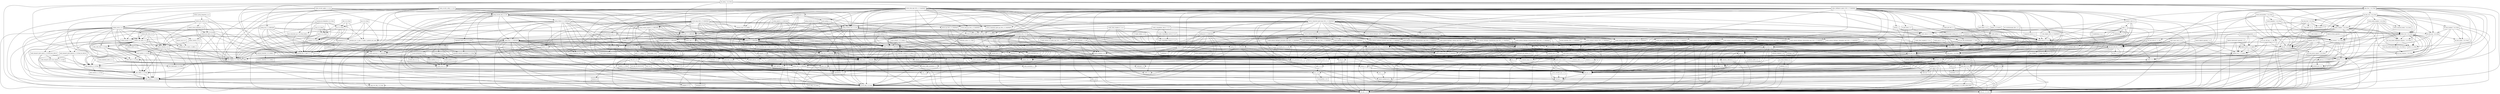 digraph dependencies {
  node [shape = box, fontsize=10.0];
  ant_1_10_5 -> ant_launcher_1_10_5;
  ant_1_10_5 -> xml_apis_1_4_01;
  arjuna_5_9_2_Final -> artemis_journal_2_6_4;
  arjuna_5_9_2_Final -> common_5_9_2_Final;
  arjuna_5_9_2_Final -> geronimo_jta_1_1_spec_1_1_1;
  arjuna_5_9_2_Final -> jboss_logging_3_3_2_Final_redhat_00001;
  artemis_commons_2_6_4 -> commons_beanutils_1_9_3_redhat_1;
  artemis_commons_2_6_4 -> jboss_logging_3_3_2_Final_redhat_00001;
  artemis_commons_2_6_4 -> jboss_logmanager_2_0_3_Final;
  artemis_commons_2_6_4 -> netty_buffer_4_1_33_Final;
  artemis_commons_2_6_4 -> netty_common_4_1_33_Final;
  artemis_commons_2_6_4 -> netty_handler_4_1_33_Final;
  artemis_commons_2_6_4 -> netty_transport_4_1_33_Final;
  artemis_core_client_2_6_4 -> artemis_commons_2_6_4;
  artemis_core_client_2_6_4 -> geronimo_json_1_0_spec_1_0_alpha_1;
  artemis_core_client_2_6_4 -> geronimo_jta_1_1_spec_1_1_1;
  artemis_core_client_2_6_4 -> jboss_logging_3_3_2_Final_redhat_00001;
  artemis_core_client_2_6_4 -> netty_buffer_4_1_33_Final;
  artemis_core_client_2_6_4 -> netty_codec_4_1_33_Final;
  artemis_core_client_2_6_4 -> netty_codec_http_4_1_33_Final;
  artemis_core_client_2_6_4 -> netty_common_4_1_33_Final;
  artemis_core_client_2_6_4 -> netty_handler_4_1_33_Final;
  artemis_core_client_2_6_4 -> netty_transport_4_1_33_Final;
  artemis_core_client_2_6_4 -> netty_transport_native_epoll_4_1_33_Final_linux_x86_64;
  artemis_core_client_2_6_4 -> netty_transport_native_kqueue_4_1_33_Final_osx_x86_64;
  artemis_core_client_2_6_4 -> xml_apis_1_4_01;
  artemis_jdbc_store_2_6_4 -> artemis_commons_2_6_4;
  artemis_jdbc_store_2_6_4 -> artemis_core_client_2_6_4;
  artemis_jdbc_store_2_6_4 -> artemis_journal_2_6_4;
  artemis_jdbc_store_2_6_4 -> jboss_logging_3_3_2_Final_redhat_00001;
  artemis_jdbc_store_2_6_4 -> postgresql_42_2_5;
  artemis_jms_client_2_6_4 -> artemis_commons_2_6_4;
  artemis_jms_client_2_6_4 -> artemis_core_client_2_6_4;
  artemis_jms_client_2_6_4 -> artemis_selector_2_6_4;
  artemis_jms_client_2_6_4 -> geronimo_jms_2_0_spec_1_0_alpha_2_patched_auto_name;
  artemis_jms_client_2_6_4 -> geronimo_jta_1_1_spec_1_1_1;
  artemis_jms_client_2_6_4 -> jboss_logging_3_3_2_Final_redhat_00001;
  artemis_jms_server_2_6_4 -> artemis_commons_2_6_4;
  artemis_jms_server_2_6_4 -> artemis_core_client_2_6_4;
  artemis_jms_server_2_6_4 -> artemis_jms_client_2_6_4;
  artemis_jms_server_2_6_4 -> artemis_journal_2_6_4;
  artemis_jms_server_2_6_4 -> artemis_server_2_6_4;
  artemis_jms_server_2_6_4 -> artemis_service_extensions_2_6_4;
  artemis_jms_server_2_6_4 -> geronimo_jms_2_0_spec_1_0_alpha_2_patched_auto_name;
  artemis_jms_server_2_6_4 -> geronimo_jta_1_1_spec_1_1_1;
  artemis_jms_server_2_6_4 -> jboss_logging_3_3_2_Final_redhat_00001;
  artemis_jms_server_2_6_4 -> xml_apis_1_4_01;
  artemis_journal_2_6_4 -> artemis_commons_2_6_4;
  artemis_journal_2_6_4 -> artemis_native_2_6_4;
  artemis_journal_2_6_4 -> jboss_logging_3_3_2_Final_redhat_00001;
  artemis_journal_2_6_4 -> netty_buffer_4_1_33_Final;
  artemis_journal_2_6_4 -> netty_common_4_1_33_Final;
  artemis_native_2_6_4 -> jboss_logging_3_3_2_Final_redhat_00001;
  artemis_selector_2_6_4 -> artemis_commons_2_6_4;
  artemis_selector_2_6_4 -> xml_apis_1_4_01;
  artemis_server_2_6_4 -> artemis_commons_2_6_4;
  artemis_server_2_6_4 -> artemis_core_client_2_6_4;
  artemis_server_2_6_4 -> artemis_jdbc_store_2_6_4;
  artemis_server_2_6_4 -> artemis_journal_2_6_4;
  artemis_server_2_6_4 -> artemis_selector_2_6_4;
  artemis_server_2_6_4 -> commons_beanutils_1_9_3_redhat_1;
  artemis_server_2_6_4 -> geronimo_json_1_0_spec_1_0_alpha_1;
  artemis_server_2_6_4 -> geronimo_jta_1_1_spec_1_1_1;
  artemis_server_2_6_4 -> jboss_logging_3_3_2_Final_redhat_00001;
  artemis_server_2_6_4 -> jboss_logmanager_2_0_3_Final;
  artemis_server_2_6_4 -> netty_buffer_4_1_33_Final;
  artemis_server_2_6_4 -> netty_codec_4_1_33_Final;
  artemis_server_2_6_4 -> netty_codec_http_4_1_33_Final;
  artemis_server_2_6_4 -> netty_common_4_1_33_Final;
  artemis_server_2_6_4 -> netty_handler_4_1_33_Final;
  artemis_server_2_6_4 -> netty_transport_4_1_33_Final;
  artemis_server_2_6_4 -> netty_transport_native_epoll_4_1_33_Final_linux_x86_64;
  artemis_server_2_6_4 -> netty_transport_native_kqueue_4_1_33_Final_osx_x86_64;
  artemis_server_2_6_4 -> xml_apis_1_4_01;
  artemis_service_extensions_2_6_4 -> artemis_commons_2_6_4;
  artemis_service_extensions_2_6_4 -> artemis_core_client_2_6_4;
  artemis_service_extensions_2_6_4 -> artemis_jms_client_2_6_4;
  artemis_service_extensions_2_6_4 -> geronimo_jta_1_1_spec_1_1_1;
  artemis_service_extensions_2_6_4 -> jboss_logging_3_3_2_Final_redhat_00001;
  artemis_service_extensions_2_6_4 -> xml_apis_1_4_01;
  artemis_spring_integration_2_6_4 -> artemis_jms_server_2_6_4;
  artemis_spring_integration_2_6_4 -> artemis_server_2_6_4;
  artemis_spring_integration_2_6_4 -> spring_beans_5_1_4_RELEASE;
  asm_analysis_7_0 -> asm_7_0;
  asm_analysis_7_0 -> asm_tree_7_0;
  asm_tree_7_0 -> asm_7_0;
  asm_util_7_0 -> asm_7_0;
  asm_util_7_0 -> asm_analysis_7_0;
  asm_util_7_0 -> asm_tree_7_0;
  aspectjweaver_1_9_2 -> jcl_over_slf4j_1_8_0_beta2;
  aspectjweaver_1_9_2 -> xml_apis_1_4_01;
  atmosphere_runtime_2_4_30_vaadin1 -> commons_pool2_2_6_1;
  atmosphere_runtime_2_4_30_vaadin1 -> drlx_parser_7_16_0_Final;
  atmosphere_runtime_2_4_30_vaadin1 -> jaxb_api_2_4_0;
  atmosphere_runtime_2_4_30_vaadin1 -> json_20180813;
  atmosphere_runtime_2_4_30_vaadin1 -> vaadin_slf4j_jdk14_1_6_1;
  atmosphere_runtime_2_4_30_vaadin1 -> xml_apis_1_4_01;
  aws_java_sdk_cloudwatch_1_11_490 -> aws_java_sdk_core_1_11_490;
  aws_java_sdk_cloudwatch_1_11_490 -> jackson_databind_2_9_8;
  aws_java_sdk_cloudwatch_1_11_490 -> jcl_over_slf4j_1_8_0_beta2;
  aws_java_sdk_cloudwatch_1_11_490 -> jmespath_java_1_11_490;
  aws_java_sdk_cloudwatch_1_11_490 -> xml_apis_1_4_01;
  aws_java_sdk_core_1_11_490 -> httpclient_4_5_7;
  aws_java_sdk_core_1_11_490 -> httpcore_4_4_11;
  aws_java_sdk_core_1_11_490 -> ion_java_1_2_0;
  aws_java_sdk_core_1_11_490 -> jackson_annotations_2_9_0;
  aws_java_sdk_core_1_11_490 -> jackson_core_2_9_8;
  aws_java_sdk_core_1_11_490 -> jackson_databind_2_9_8;
  aws_java_sdk_core_1_11_490 -> jackson_dataformat_cbor_2_9_8;
  aws_java_sdk_core_1_11_490 -> jaxb_api_2_4_0;
  aws_java_sdk_core_1_11_490 -> jcl_over_slf4j_1_8_0_beta2;
  aws_java_sdk_core_1_11_490 -> joda_time_2_10_1;
  aws_java_sdk_core_1_11_490 -> xml_apis_1_4_01;
  aws_java_sdk_ec2_1_11_490 -> aws_java_sdk_core_1_11_490;
  aws_java_sdk_ec2_1_11_490 -> jackson_databind_2_9_8;
  aws_java_sdk_ec2_1_11_490 -> jcl_over_slf4j_1_8_0_beta2;
  aws_java_sdk_ec2_1_11_490 -> jmespath_java_1_11_490;
  aws_java_sdk_ec2_1_11_490 -> xml_apis_1_4_01;
  aws_java_sdk_logs_1_11_490 -> aws_java_sdk_core_1_11_490;
  aws_java_sdk_logs_1_11_490 -> jackson_annotations_2_9_0;
  aws_java_sdk_logs_1_11_490 -> jackson_core_2_9_8;
  aws_java_sdk_logs_1_11_490 -> jcl_over_slf4j_1_8_0_beta2;
  aws_java_sdk_secretsmanager_1_11_490 -> aws_java_sdk_core_1_11_490;
  aws_java_sdk_secretsmanager_1_11_490 -> jackson_core_2_9_8;
  aws_java_sdk_secretsmanager_1_11_490 -> jcl_over_slf4j_1_8_0_beta2;
  aws_secretsmanager_caching_java_1_0_0 -> aws_java_sdk_core_1_11_490;
  aws_secretsmanager_caching_java_1_0_0 -> aws_java_sdk_secretsmanager_1_11_490;
  aws_secretsmanager_jdbc_1_0_1 -> aws_java_sdk_core_1_11_490;
  aws_secretsmanager_jdbc_1_0_1 -> aws_java_sdk_secretsmanager_1_11_490;
  aws_secretsmanager_jdbc_1_0_1 -> aws_secretsmanager_caching_java_1_0_0;
  aws_secretsmanager_jdbc_1_0_1 -> jackson_databind_2_9_8;
  bcpkix_jdk15on_1_60 -> bcprov_jdk15on_1_60;
  bounce_0_18 -> xml_apis_1_4_01;
  cglib_3_2_10 -> ant_1_10_5;
  cglib_3_2_10 -> asm_7_0;
  citizen_intelligence_agency_2019_1_27_SNAPSHOT -> commons_beanutils_1_9_3_redhat_1;
  citizen_intelligence_agency_2019_1_27_SNAPSHOT -> commons_lang_2_6_0_redhat_7;
  citizen_intelligence_agency_2019_1_27_SNAPSHOT -> commons_lang3_3_8_1;
  citizen_intelligence_agency_2019_1_27_SNAPSHOT -> commons_text_1_6;
  citizen_intelligence_agency_2019_1_27_SNAPSHOT -> dcharts_2_0_0_hack23;
  citizen_intelligence_agency_2019_1_27_SNAPSHOT -> drlx_parser_7_16_0_Final;
  citizen_intelligence_agency_2019_1_27_SNAPSHOT -> gantt_addon_1_0_4;
  citizen_intelligence_agency_2019_1_27_SNAPSHOT -> javax_persistence_api_2_2;
  citizen_intelligence_agency_2019_1_27_SNAPSHOT -> joda_time_2_10_1;
  citizen_intelligence_agency_2019_1_27_SNAPSHOT -> jsoup_1_11_3;
  citizen_intelligence_agency_2019_1_27_SNAPSHOT -> model_external_riksdagen_documentcontent_impl_2019_1_27_SNAPSHOT;
  citizen_intelligence_agency_2019_1_27_SNAPSHOT -> model_external_riksdagen_dokumentlista_impl_2019_1_27_SNAPSHOT;
  citizen_intelligence_agency_2019_1_27_SNAPSHOT -> model_external_riksdagen_dokumentstatus_impl_2019_1_27_SNAPSHOT;
  citizen_intelligence_agency_2019_1_27_SNAPSHOT -> model_external_riksdagen_person_impl_2019_1_27_SNAPSHOT;
  citizen_intelligence_agency_2019_1_27_SNAPSHOT -> model_external_worldbank_countries_impl_2019_1_27_SNAPSHOT;
  citizen_intelligence_agency_2019_1_27_SNAPSHOT -> model_external_worldbank_data_impl_2019_1_27_SNAPSHOT;
  citizen_intelligence_agency_2019_1_27_SNAPSHOT -> model_internal_application_user_impl_2019_1_27_SNAPSHOT;
  citizen_intelligence_agency_2019_1_27_SNAPSHOT -> qrcode_2_1;
  citizen_intelligence_agency_2019_1_27_SNAPSHOT -> responsive_layout_2_1_1;
  citizen_intelligence_agency_2019_1_27_SNAPSHOT -> service_api_2019_1_27_SNAPSHOT;
  citizen_intelligence_agency_2019_1_27_SNAPSHOT -> service_external_esv_2019_1_27_SNAPSHOT;
  citizen_intelligence_agency_2019_1_27_SNAPSHOT -> slf4j_api_1_8_0_beta2;
  citizen_intelligence_agency_2019_1_27_SNAPSHOT -> spring_aop_5_1_4_RELEASE;
  citizen_intelligence_agency_2019_1_27_SNAPSHOT -> spring_beans_5_1_4_RELEASE;
  citizen_intelligence_agency_2019_1_27_SNAPSHOT -> spring_context_5_1_4_RELEASE;
  citizen_intelligence_agency_2019_1_27_SNAPSHOT -> spring_security_core_5_2_0_M1;
  citizen_intelligence_agency_2019_1_27_SNAPSHOT -> spring_security_web_5_2_0_M1;
  citizen_intelligence_agency_2019_1_27_SNAPSHOT -> spring_tx_5_1_4_RELEASE;
  citizen_intelligence_agency_2019_1_27_SNAPSHOT -> spring_web_5_1_4_RELEASE;
  citizen_intelligence_agency_2019_1_27_SNAPSHOT -> statistics_card_0_3_2;
  citizen_intelligence_agency_2019_1_27_SNAPSHOT -> vaadin_grid_util_2_1_1;
  citizen_intelligence_agency_2019_1_27_SNAPSHOT -> vaadin_server_8_7_0_rc1;
  citizen_intelligence_agency_2019_1_27_SNAPSHOT -> vaadin_shared_8_7_0_rc1;
  citizen_intelligence_agency_2019_1_27_SNAPSHOT -> vaadin_spring_3_1_1;
  citizen_intelligence_agency_2019_1_27_SNAPSHOT -> web_widgets_2019_1_27_SNAPSHOT;
  citizen_intelligence_agency_2019_1_27_SNAPSHOT -> wt_pdf_viewer_1_0_7;
  citizen_intelligence_agency_2019_1_27_SNAPSHOT -> yauaa_5_8;
  classgraph_4_6_18 -> xml_apis_1_4_01;
  cloudwatchlogbackappender_1_11 -> aws_java_sdk_core_1_11_490;
  cloudwatchlogbackappender_1_11 -> aws_java_sdk_ec2_1_11_490;
  cloudwatchlogbackappender_1_11 -> aws_java_sdk_logs_1_11_490;
  cloudwatchlogbackappender_1_11 -> logback_classic_1_3_0_alpha4;
  cloudwatchlogbackappender_1_11 -> logback_core_1_3_0_alpha4;
  colt_2_1_4 -> concurrent_1_3_4;
  common_5_9_2_Final -> jboss_logging_3_3_2_Final_redhat_00001;
  common_5_9_2_Final -> xml_apis_1_4_01;
  commons_beanutils_1_9_3_redhat_1 -> commons_collections_3_2_2_redhat_2;
  commons_beanutils_1_9_3_redhat_1 -> jcl_over_slf4j_1_8_0_beta2;
  commons_collections4_4_3 -> xml_apis_1_4_01;
  commons_dbcp2_2_5_0 -> commons_pool2_2_6_1;
  commons_dbcp2_2_5_0 -> geronimo_jta_1_1_spec_1_1_1;
  commons_dbcp2_2_5_0 -> jcl_over_slf4j_1_8_0_beta2;
  commons_pool2_2_6_1 -> cglib_3_2_10;
  commons_text_1_6 -> commons_lang3_3_8_1;
  commons_text_1_6 -> xml_apis_1_4_01;
  confirmdialog_3_1_1 -> vaadin_server_8_7_0_rc1;
  confirmdialog_3_1_1 -> vaadin_shared_8_7_0_rc1;
  core_1_1_2 -> arpack_combined_all_0_1;
  dcharts_2_0_0_hack23 -> commons_codec_1_11;
  dcharts_2_0_0_hack23 -> commons_lang3_3_8_1;
  dcharts_2_0_0_hack23 -> gwt_user_2_8_2;
  dcharts_2_0_0_hack23 -> vaadin_client_8_7_0_rc1;
  dcharts_2_0_0_hack23 -> vaadin_server_8_7_0_rc1;
  dcharts_2_0_0_hack23 -> vaadin_shared_8_7_0_rc1;
  dom4j_2_1_1 -> jaxb_api_2_4_0;
  dom4j_2_1_1 -> xml_apis_1_4_01;
  drools_compiler_7_16_0_Final -> antlr_runtime_3_5_2;
  drools_compiler_7_16_0_Final -> drools_core_7_16_0_Final;
  drools_compiler_7_16_0_Final -> gwt_dev_2_8_2;
  drools_compiler_7_16_0_Final -> jaxb_api_2_4_0;
  drools_compiler_7_16_0_Final -> jaxb_xjc_2_4_0_b180830_0438;
  drools_compiler_7_16_0_Final -> kie_api_7_16_0_Final;
  drools_compiler_7_16_0_Final -> kie_internal_7_16_0_Final;
  drools_compiler_7_16_0_Final -> kie_soup_commons_7_16_0_Final;
  drools_compiler_7_16_0_Final -> kie_soup_maven_support_7_16_0_Final;
  drools_compiler_7_16_0_Final -> kie_soup_project_datamodel_commons_7_16_0_Final;
  drools_compiler_7_16_0_Final -> mvel2_2_4_3_Final;
  drools_compiler_7_16_0_Final -> protobuf_java_3_6_1;
  drools_compiler_7_16_0_Final -> slf4j_api_1_8_0_beta2;
  drools_compiler_7_16_0_Final -> xml_apis_1_4_01;
  drools_compiler_7_16_0_Final -> xstream_1_4_11_1;
  drools_core_7_16_0_Final -> commons_codec_1_11;
  drools_core_7_16_0_Final -> jaxb_api_2_4_0;
  drools_core_7_16_0_Final -> jaxb_xjc_2_4_0_b180830_0438;
  drools_core_7_16_0_Final -> kie_api_7_16_0_Final;
  drools_core_7_16_0_Final -> kie_internal_7_16_0_Final;
  drools_core_7_16_0_Final -> kie_soup_commons_7_16_0_Final;
  drools_core_7_16_0_Final -> kie_soup_project_datamodel_commons_7_16_0_Final;
  drools_core_7_16_0_Final -> mvel2_2_4_3_Final;
  drools_core_7_16_0_Final -> protobuf_java_3_6_1;
  drools_core_7_16_0_Final -> slf4j_api_1_8_0_beta2;
  drools_core_7_16_0_Final -> xml_apis_1_4_01;
  drools_core_7_16_0_Final -> xstream_1_4_11_1;
  drools_decisiontables_7_16_0_Final -> drools_compiler_7_16_0_Final;
  drools_decisiontables_7_16_0_Final -> drools_core_7_16_0_Final;
  drools_decisiontables_7_16_0_Final -> drools_templates_7_16_0_Final;
  drools_decisiontables_7_16_0_Final -> kie_api_7_16_0_Final;
  drools_decisiontables_7_16_0_Final -> kie_internal_7_16_0_Final;
  drools_decisiontables_7_16_0_Final -> poi_4_0_1;
  drools_decisiontables_7_16_0_Final -> poi_ooxml_4_0_1;
  drools_decisiontables_7_16_0_Final -> slf4j_api_1_8_0_beta2;
  drools_model_compiler_7_16_0_Final -> drlx_parser_7_16_0_Final;
  drools_model_compiler_7_16_0_Final -> drools_canonical_model_7_16_0_Final;
  drools_model_compiler_7_16_0_Final -> drools_compiler_7_16_0_Final;
  drools_model_compiler_7_16_0_Final -> drools_core_7_16_0_Final;
  drools_model_compiler_7_16_0_Final -> kie_api_7_16_0_Final;
  drools_model_compiler_7_16_0_Final -> kie_internal_7_16_0_Final;
  drools_model_compiler_7_16_0_Final -> kie_soup_maven_support_7_16_0_Final;
  drools_model_compiler_7_16_0_Final -> kie_soup_project_datamodel_commons_7_16_0_Final;
  drools_model_compiler_7_16_0_Final -> mvel2_2_4_3_Final;
  drools_model_compiler_7_16_0_Final -> slf4j_api_1_8_0_beta2;
  drools_templates_7_16_0_Final -> drools_compiler_7_16_0_Final;
  drools_templates_7_16_0_Final -> drools_core_7_16_0_Final;
  drools_templates_7_16_0_Final -> kie_api_7_16_0_Final;
  drools_templates_7_16_0_Final -> mvel2_2_4_3_Final;
  easybinder_0_5 -> gentyref_1_2_0_vaadin1;
  easybinder_0_5 -> javax_persistence_api_2_2;
  easybinder_0_5 -> vaadin_server_8_7_0_rc1;
  easybinder_0_5 -> vaadin_shared_8_7_0_rc1;
  easybinder_0_5 -> validation_api_2_0_1_Final;
  ehcache_3_6_3 -> cache_api_1_0_0;
  ehcache_3_6_3 -> jaxb_api_2_4_0;
  ehcache_3_6_3 -> slf4j_api_1_8_0_beta2;
  ehcache_3_6_3 -> xml_apis_1_4_01;
  encrypt_properties_2019_1_27_SNAPSHOT -> bcprov_jdk15on_1_60;
  encrypt_properties_2019_1_27_SNAPSHOT -> jasypt_1_9_3_redhat_3;
  fluent_hc_4_5_7 -> httpclient_4_5_7;
  fluent_hc_4_5_7 -> httpcore_4_4_11;
  gantt_addon_1_0_4 -> gwt_user_2_8_2;
  gantt_addon_1_0_4 -> vaadin_client_8_7_0_rc1;
  gantt_addon_1_0_4 -> vaadin_server_8_7_0_rc1;
  gantt_addon_1_0_4 -> vaadin_shared_8_7_0_rc1;
  geronimo_jms_2_0_spec_1_0_alpha_2_patched_auto_name -> geronimo_jta_1_1_spec_1_1_1;
  googleauth_1_2_0 -> commons_codec_1_11;
  googleauth_1_2_0 -> httpclient_4_5_7;
  guava_27_0_1_jre -> animal_sniffer_annotations_1_17;
  guava_27_0_1_jre -> checker_qual_2_5_2;
  guava_27_0_1_jre -> error_prone_annotations_2_2_0;
  guava_27_0_1_jre -> j2objc_annotations_1_1;
  guava_27_0_1_jre -> jsr305_3_0_2;
  gwt_dev_2_8_2 -> animal_sniffer_annotations_1_17;
  gwt_dev_2_8_2 -> ant_1_10_5;
  gwt_dev_2_8_2 -> asm_7_0;
  gwt_dev_2_8_2 -> colt_2_1_4;
  gwt_dev_2_8_2 -> gson_2_8_5;
  gwt_dev_2_8_2 -> j2objc_annotations_1_1;
  gwt_dev_2_8_2 -> jsr305_3_0_2;
  gwt_dev_2_8_2 -> xml_apis_1_4_01;
  gwt_elemental_2_8_2 -> gwt_user_2_8_2;
  gwt_user_2_8_2 -> asm_7_0;
  gwt_user_2_8_2 -> commons_io_2_6;
  gwt_user_2_8_2 -> gson_2_8_5;
  gwt_user_2_8_2 -> gwt_dev_2_8_2;
  gwt_user_2_8_2 -> icu4j_63_1;
  gwt_user_2_8_2 -> jcl_over_slf4j_1_8_0_beta2;
  gwt_user_2_8_2 -> jsinterop_annotations_1_0_2;
  gwt_user_2_8_2 -> jsr305_3_0_2;
  gwt_user_2_8_2 -> sac_1_3;
  gwt_user_2_8_2 -> validation_api_2_0_1_Final;
  gwt_user_2_8_2 -> xml_apis_1_4_01;
  hibernate_commons_annotations_5_1_0_Final -> jboss_logging_3_3_2_Final_redhat_00001;
  hibernate_core_5_4_1_Final -> ant_1_10_5;
  hibernate_core_5_4_1_Final -> antlr_2_7_7_redhat_7;
  hibernate_core_5_4_1_Final -> byte_buddy_1_9_8;
  hibernate_core_5_4_1_Final -> classmate_1_4_0;
  hibernate_core_5_4_1_Final -> dom4j_2_1_1;
  hibernate_core_5_4_1_Final -> geronimo_jta_1_1_spec_1_1_1;
  hibernate_core_5_4_1_Final -> hibernate_commons_annotations_5_1_0_Final;
  hibernate_core_5_4_1_Final -> jandex_2_1_0_Final;
  hibernate_core_5_4_1_Final -> javassist_3_24_1_GA;
  hibernate_core_5_4_1_Final -> javax_persistence_api_2_2;
  hibernate_core_5_4_1_Final -> jaxb_api_2_4_0;
  hibernate_core_5_4_1_Final -> jboss_logging_3_3_2_Final_redhat_00001;
  hibernate_core_5_4_1_Final -> validation_api_2_0_1_Final;
  hibernate_core_5_4_1_Final -> xml_apis_1_4_01;
  hibernate_jcache_5_4_1_Final -> cache_api_1_0_0;
  hibernate_jcache_5_4_1_Final -> hibernate_core_5_4_1_Final;
  hibernate_search_engine_5_11_0_Final -> geronimo_jta_1_1_spec_1_1_1;
  hibernate_search_engine_5_11_0_Final -> hibernate_commons_annotations_5_1_0_Final;
  hibernate_search_engine_5_11_0_Final -> jboss_logging_3_3_2_Final_redhat_00001;
  hibernate_search_engine_5_11_0_Final -> lucene_analyzers_common_5_5_5;
  hibernate_search_engine_5_11_0_Final -> lucene_core_5_5_5;
  hibernate_search_engine_5_11_0_Final -> lucene_facet_5_5_5;
  hibernate_search_engine_5_11_0_Final -> lucene_misc_5_5_5;
  hibernate_search_engine_5_11_0_Final -> lucene_queries_5_5_5;
  hibernate_search_engine_5_11_0_Final -> lucene_queryparser_5_5_5;
  hibernate_search_engine_5_11_0_Final -> xml_apis_1_4_01;
  hibernate_search_orm_5_11_0_Final -> geronimo_jta_1_1_spec_1_1_1;
  hibernate_search_orm_5_11_0_Final -> hibernate_commons_annotations_5_1_0_Final;
  hibernate_search_orm_5_11_0_Final -> hibernate_core_5_4_1_Final;
  hibernate_search_orm_5_11_0_Final -> hibernate_search_engine_5_11_0_Final;
  hibernate_search_orm_5_11_0_Final -> javax_persistence_api_2_2;
  hibernate_search_orm_5_11_0_Final -> lucene_core_5_5_5;
  hibernate_validator_6_1_0_Alpha2 -> classmate_1_4_0;
  hibernate_validator_6_1_0_Alpha2 -> javax_persistence_api_2_2;
  hibernate_validator_6_1_0_Alpha2 -> jboss_logging_3_3_2_Final_redhat_00001;
  hibernate_validator_6_1_0_Alpha2 -> joda_time_2_10_1;
  hibernate_validator_6_1_0_Alpha2 -> jsoup_1_11_3;
  hibernate_validator_6_1_0_Alpha2 -> validation_api_2_0_1_Final;
  hibernate_validator_6_1_0_Alpha2 -> xml_apis_1_4_01;
  httpclient_4_5_7 -> commons_codec_1_11;
  httpclient_4_5_7 -> httpcore_4_4_11;
  httpclient_4_5_7 -> jcl_over_slf4j_1_8_0_beta2;
  hyperjaxb3_ejb_roundtrip_0_6_2 -> commons_io_2_6;
  hyperjaxb3_ejb_roundtrip_0_6_2 -> commons_lang3_3_8_1;
  hyperjaxb3_ejb_roundtrip_0_6_2 -> hyperjaxb3_ejb_runtime_0_6_2;
  hyperjaxb3_ejb_roundtrip_0_6_2 -> javax_persistence_api_2_2;
  hyperjaxb3_ejb_roundtrip_0_6_2 -> jaxb_api_2_4_0;
  hyperjaxb3_ejb_roundtrip_0_6_2 -> jaxb2_basics_runtime_0_12_0;
  hyperjaxb3_ejb_roundtrip_0_6_2 -> jaxb2_basics_testing_0_10_0;
  hyperjaxb3_ejb_roundtrip_0_6_2 -> jcl_over_slf4j_1_8_0_beta2;
  hyperjaxb3_ejb_roundtrip_0_6_2 -> xml_apis_1_4_01;
  hyperjaxb3_ejb_runtime_0_6_2 -> commons_lang3_3_8_1;
  hyperjaxb3_ejb_runtime_0_6_2 -> javax_persistence_api_2_2;
  hyperjaxb3_ejb_runtime_0_6_2 -> jaxb_api_2_4_0;
  hyperjaxb3_ejb_runtime_0_6_2 -> xml_apis_1_4_01;
  icu4j_63_1 -> xml_apis_1_4_01;
  jackson_databind_2_9_8 -> jackson_annotations_2_9_0;
  jackson_databind_2_9_8 -> jackson_core_2_9_8;
  jackson_databind_2_9_8 -> xml_apis_1_4_01;
  jackson_dataformat_cbor_2_9_8 -> jackson_core_2_9_8;
  jackson_datatype_jdk8_2_9_8 -> jackson_core_2_9_8;
  jackson_datatype_jdk8_2_9_8 -> jackson_databind_2_9_8;
  jandex_2_1_0_Final -> ant_1_10_5;
  jasypt_1_9_3_redhat_3 -> icu4j_63_1;
  jasypt_hibernate4_1_9_2 -> hibernate_core_5_4_1_Final;
  jasypt_hibernate4_1_9_2 -> jasypt_1_9_3_redhat_3;
  jasypt_spring31_1_9_3_redhat_3 -> jasypt_1_9_3_redhat_3;
  jasypt_spring31_1_9_3_redhat_3 -> spring_beans_5_1_4_RELEASE;
  jasypt_spring31_1_9_3_redhat_3 -> spring_context_5_1_4_RELEASE;
  jasypt_spring31_1_9_3_redhat_3 -> spring_core_5_1_4_RELEASE;
  jasypt_spring31_1_9_3_redhat_3 -> xml_apis_1_4_01;
  java_cup_11b_2015_03_26 -> ant_1_10_5;
  javamelody_core_1_75_0 -> activation_1_1;
  javamelody_core_1_75_0 -> aws_java_sdk_cloudwatch_1_11_490;
  javamelody_core_1_75_0 -> commons_dbcp2_2_5_0;
  javamelody_core_1_75_0 -> javax_interceptor_api_1_2;
  javamelody_core_1_75_0 -> javax_mail_1_6_2;
  javamelody_core_1_75_0 -> javax_persistence_api_2_2;
  javamelody_core_1_75_0 -> jrobin_1_6_0;
  javamelody_core_1_75_0 -> log4j_over_slf4j_1_8_0_beta2;
  javamelody_core_1_75_0 -> logback_classic_1_3_0_alpha4;
  javamelody_core_1_75_0 -> logback_core_1_3_0_alpha4;
  javamelody_core_1_75_0 -> openpdf_1_2_9;
  javamelody_core_1_75_0 -> quartz_2_3_0;
  javamelody_core_1_75_0 -> slf4j_api_1_8_0_beta2;
  javamelody_core_1_75_0 -> spring_aop_5_1_4_RELEASE;
  javamelody_core_1_75_0 -> spring_beans_5_1_4_RELEASE;
  javamelody_core_1_75_0 -> spring_context_5_1_4_RELEASE;
  javamelody_core_1_75_0 -> spring_core_5_1_4_RELEASE;
  javamelody_core_1_75_0 -> spring_web_5_1_4_RELEASE;
  javamelody_core_1_75_0 -> xml_apis_1_4_01;
  javamelody_core_1_75_0 -> xstream_1_4_11_1;
  javax_activation_api_1_2_0 -> activation_1_1;
  javax_mail_1_6_2 -> activation_1_1;
  javax_mail_1_6_2 -> xml_apis_1_4_01;
  javers_core_5_1_3 -> classgraph_4_6_18;
  javers_core_5_1_3 -> gson_2_8_5;
  javers_core_5_1_3 -> guava_27_0_1_jre;
  javers_core_5_1_3 -> joda_time_2_10_1;
  javers_core_5_1_3 -> picocontainer_2_15;
  javers_core_5_1_3 -> slf4j_api_1_8_0_beta2;
  javers_persistence_sql_5_1_3 -> guava_27_0_1_jre;
  javers_persistence_sql_5_1_3 -> javers_core_5_1_3;
  javers_persistence_sql_5_1_3 -> polyjdbc_0_7_5;
  javers_persistence_sql_5_1_3 -> slf4j_api_1_8_0_beta2;
  javers_spring_5_1_3 -> aspectjweaver_1_9_2;
  javers_spring_5_1_3 -> javers_core_5_1_3;
  javers_spring_5_1_3 -> spring_security_core_5_2_0_M1;
  javers_spring_jpa_5_1_3 -> aspectjweaver_1_9_2;
  javers_spring_jpa_5_1_3 -> hibernate_core_5_4_1_Final;
  javers_spring_jpa_5_1_3 -> javax_persistence_api_2_2;
  javers_spring_jpa_5_1_3 -> javers_core_5_1_3;
  javers_spring_jpa_5_1_3 -> javers_persistence_sql_5_1_3;
  javers_spring_jpa_5_1_3 -> javers_spring_5_1_3;
  javers_spring_jpa_5_1_3 -> jboss_transaction_api_1_2_spec_1_1_1_Final;
  javers_spring_jpa_5_1_3 -> slf4j_api_1_8_0_beta2;
  javers_spring_jpa_5_1_3 -> spring_beans_5_1_4_RELEASE;
  javers_spring_jpa_5_1_3 -> spring_tx_5_1_4_RELEASE;
  jaxb_api_2_4_0 -> activation_1_1;
  jaxb_api_2_4_0 -> xml_apis_1_4_01;
  jaxb_core_2_3_0_1 -> activation_1_1;
  jaxb_core_2_3_0_1 -> jaxb_api_2_4_0;
  jaxb_core_2_3_0_1 -> xml_apis_1_4_01;
  jaxb_impl_2_4_0_b180830_0438 -> activation_1_1;
  jaxb_impl_2_4_0_b180830_0438 -> jaxb_api_2_4_0;
  jaxb_impl_2_4_0_b180830_0438 -> jaxb_core_2_3_0_1;
  jaxb_impl_2_4_0_b180830_0438 -> xml_apis_1_4_01;
  jaxb_xjc_2_4_0_b180830_0438 -> activation_1_1;
  jaxb_xjc_2_4_0_b180830_0438 -> ant_1_10_5;
  jaxb_xjc_2_4_0_b180830_0438 -> jaxb_api_2_4_0;
  jaxb_xjc_2_4_0_b180830_0438 -> jaxb_core_2_3_0_1;
  jaxb_xjc_2_4_0_b180830_0438 -> xml_apis_1_4_01;
  jaxb2_basics_runtime_0_12_0 -> activation_1_1;
  jaxb2_basics_runtime_0_12_0 -> jaxb_api_2_4_0;
  jaxb2_basics_runtime_0_12_0 -> jaxb_core_2_3_0_1;
  jaxb2_basics_runtime_0_12_0 -> xml_apis_1_4_01;
  jaxb2_basics_testing_0_10_0 -> commons_io_2_6;
  jaxb2_basics_testing_0_10_0 -> jaxb_api_2_4_0;
  jaxb2_basics_testing_0_10_0 -> jaxb2_basics_runtime_0_12_0;
  jaxb2_basics_testing_0_10_0 -> jcl_over_slf4j_1_8_0_beta2;
  jaxb2_basics_testing_0_10_0 -> xml_apis_1_4_01;
  jaxb2_basics_tools_0_10_0 -> commons_beanutils_1_9_3_redhat_1;
  jaxb2_basics_tools_0_10_0 -> commons_lang3_3_8_1;
  jaxb2_basics_tools_0_10_0 -> jaxb_api_2_4_0;
  jaxb2_basics_tools_0_10_0 -> jaxb_core_2_3_0_1;
  jaxb2_basics_tools_0_10_0 -> jaxb_xjc_2_4_0_b180830_0438;
  jaxb2_basics_tools_0_10_0 -> jaxb2_basics_runtime_0_12_0;
  jaxb2_basics_tools_0_10_0 -> jcl_over_slf4j_1_8_0_beta2;
  jaxb2_basics_tools_0_10_0 -> spring_beans_5_1_4_RELEASE;
  jaxb2_basics_tools_0_10_0 -> spring_context_5_1_4_RELEASE;
  jaxb2_basics_tools_0_10_0 -> xml_apis_1_4_01;
  jboss_logging_3_3_2_Final_redhat_00001 -> jboss_logmanager_2_0_3_Final;
  jboss_logging_3_3_2_Final_redhat_00001 -> log4j_over_slf4j_1_8_0_beta2;
  jboss_logging_3_3_2_Final_redhat_00001 -> slf4j_api_1_8_0_beta2;
  jboss_transaction_api_1_2_spec_1_1_1_Final -> geronimo_jta_1_1_spec_1_1_1;
  jboss_transaction_api_1_2_spec_1_1_1_Final -> javax_interceptor_api_1_2;
  jboss_transaction_spi_7_6_0_Final_redhat_1 -> geronimo_jta_1_1_spec_1_1_1;
  jboss_transaction_spi_7_6_0_Final_redhat_1 -> jboss_logging_3_3_2_Final_redhat_00001;
  jbpm_flow_7_16_0_Final -> commons_lang3_3_8_1;
  jbpm_flow_7_16_0_Final -> drools_core_7_16_0_Final;
  jbpm_flow_7_16_0_Final -> jaxb_api_2_4_0;
  jbpm_flow_7_16_0_Final -> kie_api_7_16_0_Final;
  jbpm_flow_7_16_0_Final -> kie_dmn_api_7_16_0_Final;
  jbpm_flow_7_16_0_Final -> kie_dmn_core_7_16_0_Final;
  jbpm_flow_7_16_0_Final -> kie_dmn_feel_7_16_0_Final;
  jbpm_flow_7_16_0_Final -> kie_internal_7_16_0_Final;
  jbpm_flow_7_16_0_Final -> kie_soup_commons_7_16_0_Final;
  jbpm_flow_7_16_0_Final -> kie_soup_project_datamodel_commons_7_16_0_Final;
  jbpm_flow_7_16_0_Final -> mvel2_2_4_3_Final;
  jbpm_flow_7_16_0_Final -> protobuf_java_3_6_1;
  jbpm_flow_7_16_0_Final -> quartz_2_3_0;
  jbpm_flow_7_16_0_Final -> slf4j_api_1_8_0_beta2;
  jbpm_flow_7_16_0_Final -> xml_apis_1_4_01;
  jbpm_flow_7_16_0_Final -> xstream_1_4_11_1;
  jcl_over_slf4j_1_8_0_beta2 -> slf4j_api_1_8_0_beta2;
  jdbc_5_9_2_Final -> arjuna_5_9_2_Final;
  jdbc_5_9_2_Final -> common_5_9_2_Final;
  jdbc_5_9_2_Final -> geronimo_jta_1_1_spec_1_1_1;
  jdbc_5_9_2_Final -> jboss_logging_3_3_2_Final_redhat_00001;
  jdbc_5_9_2_Final -> jta_5_9_2_Final;
  jdom2_2_0_6 -> xml_apis_1_4_01;
  jmespath_java_1_11_490 -> jackson_databind_2_9_8;
  jms_5_9_2_Final -> geronimo_jms_2_0_spec_1_0_alpha_2_patched_auto_name;
  jms_5_9_2_Final -> geronimo_jta_1_1_spec_1_1_1;
  jms_5_9_2_Final -> jboss_logging_3_3_2_Final_redhat_00001;
  jms_5_9_2_Final -> jta_5_9_2_Final;
  jna_platform_5_2_0 -> jna_5_2_0;
  johnzon_core_0_9_5 -> geronimo_json_1_0_spec_1_0_alpha_1;
  jrobin_1_6_0 -> xml_apis_1_4_01;
  jsoup_1_11_3 -> xml_apis_1_4_01;
  jta_5_9_2_Final -> arjuna_5_9_2_Final;
  jta_5_9_2_Final -> common_5_9_2_Final;
  jta_5_9_2_Final -> geronimo_jta_1_1_spec_1_1_1;
  jta_5_9_2_Final -> jboss_logging_3_3_2_Final_redhat_00001;
  jta_5_9_2_Final -> jboss_transaction_spi_7_6_0_Final_redhat_1;
  jul_to_slf4j_1_8_0_beta2 -> slf4j_api_1_8_0_beta2;
  kie_api_7_16_0_Final -> jaxb_api_2_4_0;
  kie_api_7_16_0_Final -> kie_soup_maven_support_7_16_0_Final;
  kie_api_7_16_0_Final -> slf4j_api_1_8_0_beta2;
  kie_dmn_api_7_16_0_Final -> kie_api_7_16_0_Final;
  kie_dmn_api_7_16_0_Final -> kie_dmn_model_7_16_0_Final;
  kie_dmn_api_7_16_0_Final -> kie_internal_7_16_0_Final;
  kie_dmn_api_7_16_0_Final -> xstream_1_4_11_1;
  kie_dmn_backend_7_16_0_Final -> kie_dmn_api_7_16_0_Final;
  kie_dmn_backend_7_16_0_Final -> kie_dmn_model_7_16_0_Final;
  kie_dmn_backend_7_16_0_Final -> kie_soup_commons_7_16_0_Final;
  kie_dmn_backend_7_16_0_Final -> slf4j_api_1_8_0_beta2;
  kie_dmn_backend_7_16_0_Final -> xml_apis_1_4_01;
  kie_dmn_backend_7_16_0_Final -> xstream_1_4_11_1;
  kie_dmn_core_7_16_0_Final -> antlr4_runtime_4_7_2;
  kie_dmn_core_7_16_0_Final -> drlx_parser_7_16_0_Final;
  kie_dmn_core_7_16_0_Final -> drools_canonical_model_7_16_0_Final;
  kie_dmn_core_7_16_0_Final -> drools_compiler_7_16_0_Final;
  kie_dmn_core_7_16_0_Final -> drools_core_7_16_0_Final;
  kie_dmn_core_7_16_0_Final -> drools_model_compiler_7_16_0_Final;
  kie_dmn_core_7_16_0_Final -> kie_api_7_16_0_Final;
  kie_dmn_core_7_16_0_Final -> kie_dmn_api_7_16_0_Final;
  kie_dmn_core_7_16_0_Final -> kie_dmn_backend_7_16_0_Final;
  kie_dmn_core_7_16_0_Final -> kie_dmn_feel_7_16_0_Final;
  kie_dmn_core_7_16_0_Final -> kie_dmn_model_7_16_0_Final;
  kie_dmn_core_7_16_0_Final -> kie_internal_7_16_0_Final;
  kie_dmn_core_7_16_0_Final -> slf4j_api_1_8_0_beta2;
  kie_dmn_core_7_16_0_Final -> xml_apis_1_4_01;
  kie_dmn_feel_7_16_0_Final -> antlr4_runtime_4_7_2;
  kie_dmn_feel_7_16_0_Final -> big_math_2_0_1;
  kie_dmn_feel_7_16_0_Final -> drlx_parser_7_16_0_Final;
  kie_dmn_feel_7_16_0_Final -> drools_compiler_7_16_0_Final;
  kie_dmn_feel_7_16_0_Final -> kie_dmn_api_7_16_0_Final;
  kie_dmn_feel_7_16_0_Final -> kie_internal_7_16_0_Final;
  kie_dmn_feel_7_16_0_Final -> slf4j_api_1_8_0_beta2;
  kie_dmn_model_7_16_0_Final -> xml_apis_1_4_01;
  kie_internal_7_16_0_Final -> jaxb_api_2_4_0;
  kie_internal_7_16_0_Final -> jaxb_xjc_2_4_0_b180830_0438;
  kie_internal_7_16_0_Final -> kie_api_7_16_0_Final;
  kie_internal_7_16_0_Final -> slf4j_api_1_8_0_beta2;
  kie_internal_7_16_0_Final -> xml_apis_1_4_01;
  kie_internal_7_16_0_Final -> xstream_1_4_11_1;
  kie_soup_commons_7_16_0_Final -> xstream_1_4_11_1;
  kie_soup_maven_support_7_16_0_Final -> slf4j_api_1_8_0_beta2;
  kie_soup_maven_support_7_16_0_Final -> xml_apis_1_4_01;
  kie_soup_project_datamodel_api_7_16_0_Final -> kie_soup_commons_7_16_0_Final;
  kie_soup_project_datamodel_commons_7_16_0_Final -> kie_soup_project_datamodel_api_7_16_0_Final;
  kie_soup_project_datamodel_commons_7_16_0_Final -> mvel2_2_4_3_Final;
  kie_spring_7_16_0_Final -> drools_compiler_7_16_0_Final;
  kie_spring_7_16_0_Final -> drools_core_7_16_0_Final;
  kie_spring_7_16_0_Final -> javax_persistence_api_2_2;
  kie_spring_7_16_0_Final -> jbpm_flow_7_16_0_Final;
  kie_spring_7_16_0_Final -> kie_api_7_16_0_Final;
  kie_spring_7_16_0_Final -> kie_internal_7_16_0_Final;
  kie_spring_7_16_0_Final -> slf4j_api_1_8_0_beta2;
  kie_spring_7_16_0_Final -> spring_beans_5_1_4_RELEASE;
  kie_spring_7_16_0_Final -> spring_context_5_1_4_RELEASE;
  kie_spring_7_16_0_Final -> spring_core_5_1_4_RELEASE;
  kie_spring_7_16_0_Final -> spring_orm_5_1_4_RELEASE;
  kie_spring_7_16_0_Final -> spring_tx_5_1_4_RELEASE;
  kie_spring_7_16_0_Final -> xml_apis_1_4_01;
  kinesis_logback_appender_1_4_4 -> aws_java_sdk_core_1_11_490;
  kinesis_logback_appender_1_4_4 -> logback_core_1_3_0_alpha4;
  liquibase_core_3_6_2 -> ant_1_10_5;
  liquibase_core_3_6_2 -> logback_classic_1_3_0_alpha4;
  liquibase_core_3_6_2 -> logback_core_1_3_0_alpha4;
  liquibase_core_3_6_2 -> slf4j_api_1_8_0_beta2;
  liquibase_core_3_6_2 -> snakeyaml_1_23;
  liquibase_core_3_6_2 -> spring_beans_5_1_4_RELEASE;
  liquibase_core_3_6_2 -> spring_context_5_1_4_RELEASE;
  liquibase_core_3_6_2 -> spring_core_5_1_4_RELEASE;
  liquibase_core_3_6_2 -> xml_apis_1_4_01;
  log4j_over_slf4j_1_8_0_beta2 -> slf4j_api_1_8_0_beta2;
  log4j_over_slf4j_1_8_0_beta2 -> xml_apis_1_4_01;
  logback_awslogs_appender_1_1_1 -> aws_java_sdk_core_1_11_490;
  logback_awslogs_appender_1_1_1 -> aws_java_sdk_logs_1_11_490;
  logback_awslogs_appender_1_1_1 -> logback_classic_1_3_0_alpha4;
  logback_awslogs_appender_1_1_1 -> logback_core_1_3_0_alpha4;
  logback_classic_1_3_0_alpha4 -> logback_core_1_3_0_alpha4;
  logback_classic_1_3_0_alpha4 -> slf4j_api_1_8_0_beta2;
  logback_classic_1_3_0_alpha4 -> xml_apis_1_4_01;
  logback_core_1_3_0_alpha4 -> javax_mail_1_6_2;
  logback_core_1_3_0_alpha4 -> xml_apis_1_4_01;
  logback_elasticsearch_appender_1_6 -> aws_java_sdk_core_1_11_490;
  logback_elasticsearch_appender_1_6 -> jackson_core_2_9_8;
  logback_elasticsearch_appender_1_6 -> logback_classic_1_3_0_alpha4;
  logback_elasticsearch_appender_1_6 -> logback_core_1_3_0_alpha4;
  logback_elasticsearch_appender_1_6 -> slf4j_api_1_8_0_beta2;
  lucene_analyzers_common_5_5_5 -> lucene_core_5_5_5;
  lucene_analyzers_common_5_5_5 -> xml_apis_1_4_01;
  lucene_analyzers_phonetic_5_5_5 -> commons_codec_1_11;
  lucene_analyzers_phonetic_5_5_5 -> lucene_analyzers_common_5_5_5;
  lucene_analyzers_phonetic_5_5_5 -> lucene_core_5_5_5;
  lucene_backward_codecs_5_5_5 -> lucene_core_5_5_5;
  lucene_facet_5_5_5 -> lucene_core_5_5_5;
  lucene_facet_5_5_5 -> lucene_queries_5_5_5;
  lucene_misc_5_5_5 -> lucene_core_5_5_5;
  lucene_queries_5_5_5 -> lucene_core_5_5_5;
  lucene_queryparser_5_5_5 -> lucene_core_5_5_5;
  lucene_queryparser_5_5_5 -> lucene_queries_5_5_5;
  lucene_queryparser_5_5_5 -> lucene_sandbox_5_5_5;
  lucene_queryparser_5_5_5 -> xml_apis_1_4_01;
  lucene_sandbox_5_5_5 -> lucene_core_5_5_5;
  model_common_impl_2019_1_27_SNAPSHOT -> commons_lang3_3_8_1;
  model_common_impl_2019_1_27_SNAPSHOT -> jaxb_api_2_4_0;
  model_common_impl_2019_1_27_SNAPSHOT -> model_common_api_2019_1_27_SNAPSHOT;
  model_common_impl_2019_1_27_SNAPSHOT -> slf4j_api_1_8_0_beta2;
  model_external_riksdagen_documentcontent_impl_2019_1_27_SNAPSHOT -> hyperjaxb3_ejb_roundtrip_0_6_2;
  model_external_riksdagen_documentcontent_impl_2019_1_27_SNAPSHOT -> javax_persistence_api_2_2;
  model_external_riksdagen_documentcontent_impl_2019_1_27_SNAPSHOT -> jaxb_api_2_4_0;
  model_external_riksdagen_documentcontent_impl_2019_1_27_SNAPSHOT -> jaxb2_basics_runtime_0_12_0;
  model_external_riksdagen_documentcontent_impl_2019_1_27_SNAPSHOT -> model_common_api_2019_1_27_SNAPSHOT;
  model_external_riksdagen_documentcontent_impl_2019_1_27_SNAPSHOT -> xml_apis_1_4_01;
  model_external_riksdagen_dokumentlista_impl_2019_1_27_SNAPSHOT -> hyperjaxb3_ejb_roundtrip_0_6_2;
  model_external_riksdagen_dokumentlista_impl_2019_1_27_SNAPSHOT -> javax_persistence_api_2_2;
  model_external_riksdagen_dokumentlista_impl_2019_1_27_SNAPSHOT -> jaxb_api_2_4_0;
  model_external_riksdagen_dokumentlista_impl_2019_1_27_SNAPSHOT -> jaxb2_basics_runtime_0_12_0;
  model_external_riksdagen_dokumentlista_impl_2019_1_27_SNAPSHOT -> model_common_api_2019_1_27_SNAPSHOT;
  model_external_riksdagen_dokumentlista_impl_2019_1_27_SNAPSHOT -> xml_apis_1_4_01;
  model_external_riksdagen_dokumentstatus_impl_2019_1_27_SNAPSHOT -> hyperjaxb3_ejb_roundtrip_0_6_2;
  model_external_riksdagen_dokumentstatus_impl_2019_1_27_SNAPSHOT -> javax_persistence_api_2_2;
  model_external_riksdagen_dokumentstatus_impl_2019_1_27_SNAPSHOT -> jaxb_api_2_4_0;
  model_external_riksdagen_dokumentstatus_impl_2019_1_27_SNAPSHOT -> jaxb2_basics_runtime_0_12_0;
  model_external_riksdagen_dokumentstatus_impl_2019_1_27_SNAPSHOT -> model_common_api_2019_1_27_SNAPSHOT;
  model_external_riksdagen_dokumentstatus_impl_2019_1_27_SNAPSHOT -> model_common_impl_2019_1_27_SNAPSHOT;
  model_external_riksdagen_dokumentstatus_impl_2019_1_27_SNAPSHOT -> xml_apis_1_4_01;
  model_external_riksdagen_person_impl_2019_1_27_SNAPSHOT -> hyperjaxb3_ejb_roundtrip_0_6_2;
  model_external_riksdagen_person_impl_2019_1_27_SNAPSHOT -> javax_persistence_api_2_2;
  model_external_riksdagen_person_impl_2019_1_27_SNAPSHOT -> jaxb_api_2_4_0;
  model_external_riksdagen_person_impl_2019_1_27_SNAPSHOT -> jaxb2_basics_runtime_0_12_0;
  model_external_riksdagen_person_impl_2019_1_27_SNAPSHOT -> model_common_api_2019_1_27_SNAPSHOT;
  model_external_riksdagen_person_impl_2019_1_27_SNAPSHOT -> model_common_impl_2019_1_27_SNAPSHOT;
  model_external_riksdagen_person_impl_2019_1_27_SNAPSHOT -> xml_apis_1_4_01;
  model_external_riksdagen_personlista_impl_2019_1_27_SNAPSHOT -> hyperjaxb3_ejb_roundtrip_0_6_2;
  model_external_riksdagen_personlista_impl_2019_1_27_SNAPSHOT -> javax_persistence_api_2_2;
  model_external_riksdagen_personlista_impl_2019_1_27_SNAPSHOT -> jaxb_api_2_4_0;
  model_external_riksdagen_personlista_impl_2019_1_27_SNAPSHOT -> jaxb2_basics_runtime_0_12_0;
  model_external_riksdagen_personlista_impl_2019_1_27_SNAPSHOT -> model_common_api_2019_1_27_SNAPSHOT;
  model_external_riksdagen_personlista_impl_2019_1_27_SNAPSHOT -> model_common_impl_2019_1_27_SNAPSHOT;
  model_external_riksdagen_personlista_impl_2019_1_27_SNAPSHOT -> xml_apis_1_4_01;
  model_external_riksdagen_utskottsforslag_impl_2019_1_27_SNAPSHOT -> hyperjaxb3_ejb_roundtrip_0_6_2;
  model_external_riksdagen_utskottsforslag_impl_2019_1_27_SNAPSHOT -> hyperjaxb3_ejb_runtime_0_6_2;
  model_external_riksdagen_utskottsforslag_impl_2019_1_27_SNAPSHOT -> javax_persistence_api_2_2;
  model_external_riksdagen_utskottsforslag_impl_2019_1_27_SNAPSHOT -> jaxb_api_2_4_0;
  model_external_riksdagen_utskottsforslag_impl_2019_1_27_SNAPSHOT -> jaxb2_basics_runtime_0_12_0;
  model_external_riksdagen_utskottsforslag_impl_2019_1_27_SNAPSHOT -> model_common_api_2019_1_27_SNAPSHOT;
  model_external_riksdagen_utskottsforslag_impl_2019_1_27_SNAPSHOT -> model_common_impl_2019_1_27_SNAPSHOT;
  model_external_riksdagen_utskottsforslag_impl_2019_1_27_SNAPSHOT -> xml_apis_1_4_01;
  model_external_riksdagen_votering_impl_2019_1_27_SNAPSHOT -> hyperjaxb3_ejb_roundtrip_0_6_2;
  model_external_riksdagen_votering_impl_2019_1_27_SNAPSHOT -> javax_persistence_api_2_2;
  model_external_riksdagen_votering_impl_2019_1_27_SNAPSHOT -> jaxb_api_2_4_0;
  model_external_riksdagen_votering_impl_2019_1_27_SNAPSHOT -> jaxb2_basics_runtime_0_12_0;
  model_external_riksdagen_votering_impl_2019_1_27_SNAPSHOT -> model_common_api_2019_1_27_SNAPSHOT;
  model_external_riksdagen_votering_impl_2019_1_27_SNAPSHOT -> model_common_impl_2019_1_27_SNAPSHOT;
  model_external_riksdagen_votering_impl_2019_1_27_SNAPSHOT -> xml_apis_1_4_01;
  model_external_riksdagen_voteringlista_impl_2019_1_27_SNAPSHOT -> hyperjaxb3_ejb_roundtrip_0_6_2;
  model_external_riksdagen_voteringlista_impl_2019_1_27_SNAPSHOT -> javax_persistence_api_2_2;
  model_external_riksdagen_voteringlista_impl_2019_1_27_SNAPSHOT -> jaxb_api_2_4_0;
  model_external_riksdagen_voteringlista_impl_2019_1_27_SNAPSHOT -> jaxb2_basics_runtime_0_12_0;
  model_external_riksdagen_voteringlista_impl_2019_1_27_SNAPSHOT -> model_common_api_2019_1_27_SNAPSHOT;
  model_external_riksdagen_voteringlista_impl_2019_1_27_SNAPSHOT -> xml_apis_1_4_01;
  model_external_val_kommunvalkrets_impl_2019_1_27_SNAPSHOT -> hyperjaxb3_ejb_roundtrip_0_6_2;
  model_external_val_kommunvalkrets_impl_2019_1_27_SNAPSHOT -> javax_persistence_api_2_2;
  model_external_val_kommunvalkrets_impl_2019_1_27_SNAPSHOT -> jaxb_api_2_4_0;
  model_external_val_kommunvalkrets_impl_2019_1_27_SNAPSHOT -> jaxb2_basics_runtime_0_12_0;
  model_external_val_kommunvalkrets_impl_2019_1_27_SNAPSHOT -> model_common_api_2019_1_27_SNAPSHOT;
  model_external_val_kommunvalkrets_impl_2019_1_27_SNAPSHOT -> xml_apis_1_4_01;
  model_external_val_landstingvalkrets_impl_2019_1_27_SNAPSHOT -> hyperjaxb3_ejb_roundtrip_0_6_2;
  model_external_val_landstingvalkrets_impl_2019_1_27_SNAPSHOT -> javax_persistence_api_2_2;
  model_external_val_landstingvalkrets_impl_2019_1_27_SNAPSHOT -> jaxb_api_2_4_0;
  model_external_val_landstingvalkrets_impl_2019_1_27_SNAPSHOT -> jaxb2_basics_runtime_0_12_0;
  model_external_val_landstingvalkrets_impl_2019_1_27_SNAPSHOT -> model_common_api_2019_1_27_SNAPSHOT;
  model_external_val_landstingvalkrets_impl_2019_1_27_SNAPSHOT -> xml_apis_1_4_01;
  model_external_val_partier_impl_2019_1_27_SNAPSHOT -> hyperjaxb3_ejb_roundtrip_0_6_2;
  model_external_val_partier_impl_2019_1_27_SNAPSHOT -> javax_persistence_api_2_2;
  model_external_val_partier_impl_2019_1_27_SNAPSHOT -> jaxb_api_2_4_0;
  model_external_val_partier_impl_2019_1_27_SNAPSHOT -> jaxb2_basics_runtime_0_12_0;
  model_external_val_partier_impl_2019_1_27_SNAPSHOT -> model_common_api_2019_1_27_SNAPSHOT;
  model_external_val_partier_impl_2019_1_27_SNAPSHOT -> model_common_impl_2019_1_27_SNAPSHOT;
  model_external_val_partier_impl_2019_1_27_SNAPSHOT -> xml_apis_1_4_01;
  model_external_val_riksdagsvalkrets_impl_2019_1_27_SNAPSHOT -> hyperjaxb3_ejb_roundtrip_0_6_2;
  model_external_val_riksdagsvalkrets_impl_2019_1_27_SNAPSHOT -> javax_persistence_api_2_2;
  model_external_val_riksdagsvalkrets_impl_2019_1_27_SNAPSHOT -> jaxb_api_2_4_0;
  model_external_val_riksdagsvalkrets_impl_2019_1_27_SNAPSHOT -> jaxb2_basics_runtime_0_12_0;
  model_external_val_riksdagsvalkrets_impl_2019_1_27_SNAPSHOT -> model_common_api_2019_1_27_SNAPSHOT;
  model_external_val_riksdagsvalkrets_impl_2019_1_27_SNAPSHOT -> xml_apis_1_4_01;
  model_external_worldbank_countries_impl_2019_1_27_SNAPSHOT -> hyperjaxb3_ejb_roundtrip_0_6_2;
  model_external_worldbank_countries_impl_2019_1_27_SNAPSHOT -> javax_persistence_api_2_2;
  model_external_worldbank_countries_impl_2019_1_27_SNAPSHOT -> jaxb_api_2_4_0;
  model_external_worldbank_countries_impl_2019_1_27_SNAPSHOT -> jaxb2_basics_runtime_0_12_0;
  model_external_worldbank_countries_impl_2019_1_27_SNAPSHOT -> model_common_api_2019_1_27_SNAPSHOT;
  model_external_worldbank_data_impl_2019_1_27_SNAPSHOT -> hyperjaxb3_ejb_roundtrip_0_6_2;
  model_external_worldbank_data_impl_2019_1_27_SNAPSHOT -> javax_persistence_api_2_2;
  model_external_worldbank_data_impl_2019_1_27_SNAPSHOT -> jaxb_api_2_4_0;
  model_external_worldbank_data_impl_2019_1_27_SNAPSHOT -> jaxb2_basics_runtime_0_12_0;
  model_external_worldbank_data_impl_2019_1_27_SNAPSHOT -> model_common_api_2019_1_27_SNAPSHOT;
  model_external_worldbank_indicators_impl_2019_1_27_SNAPSHOT -> hyperjaxb3_ejb_roundtrip_0_6_2;
  model_external_worldbank_indicators_impl_2019_1_27_SNAPSHOT -> javax_persistence_api_2_2;
  model_external_worldbank_indicators_impl_2019_1_27_SNAPSHOT -> jaxb_api_2_4_0;
  model_external_worldbank_indicators_impl_2019_1_27_SNAPSHOT -> jaxb2_basics_runtime_0_12_0;
  model_external_worldbank_indicators_impl_2019_1_27_SNAPSHOT -> model_common_api_2019_1_27_SNAPSHOT;
  model_external_worldbank_indicators_impl_2019_1_27_SNAPSHOT -> xml_apis_1_4_01;
  model_external_worldbank_topic_impl_2019_1_27_SNAPSHOT -> hyperjaxb3_ejb_roundtrip_0_6_2;
  model_external_worldbank_topic_impl_2019_1_27_SNAPSHOT -> javax_persistence_api_2_2;
  model_external_worldbank_topic_impl_2019_1_27_SNAPSHOT -> jaxb_api_2_4_0;
  model_external_worldbank_topic_impl_2019_1_27_SNAPSHOT -> jaxb2_basics_runtime_0_12_0;
  model_external_worldbank_topic_impl_2019_1_27_SNAPSHOT -> model_common_api_2019_1_27_SNAPSHOT;
  model_external_worldbank_topic_impl_2019_1_27_SNAPSHOT -> xml_apis_1_4_01;
  model_internal_application_user_impl_2019_1_27_SNAPSHOT -> javax_persistence_api_2_2;
  model_internal_application_user_impl_2019_1_27_SNAPSHOT -> javers_core_5_1_3;
  model_internal_application_user_impl_2019_1_27_SNAPSHOT -> jaxb_api_2_4_0;
  model_internal_application_user_impl_2019_1_27_SNAPSHOT -> jaxb2_basics_runtime_0_12_0;
  model_internal_application_user_impl_2019_1_27_SNAPSHOT -> model_common_api_2019_1_27_SNAPSHOT;
  model_internal_application_user_impl_2019_1_27_SNAPSHOT -> model_common_impl_2019_1_27_SNAPSHOT;
  model_internal_application_user_impl_2019_1_27_SNAPSHOT -> xml_apis_1_4_01;
  mtj_1_0_4 -> arpack_combined_all_0_1;
  mtj_1_0_4 -> core_1_1_2;
  narayana_jts_integration_5_9_2_Final -> arjuna_5_9_2_Final;
  narayana_jts_integration_5_9_2_Final -> common_5_9_2_Final;
  narayana_jts_integration_5_9_2_Final -> geronimo_jta_1_1_spec_1_1_1;
  narayana_jts_integration_5_9_2_Final -> jboss_logging_3_3_2_Final_redhat_00001;
  narayana_jts_integration_5_9_2_Final -> jboss_transaction_spi_7_6_0_Final_redhat_1;
  narayana_jts_integration_5_9_2_Final -> jta_5_9_2_Final;
  nekohtml_1_9_22 -> xercesImpl_2_12_0_SP02_redhat_00001;
  nekohtml_1_9_22 -> xml_apis_1_4_01;
  netlib_java_1_1 -> arpack_combined_all_0_1;
  netlib_java_1_1 -> core_1_1_2;
  netty_buffer_4_1_33_Final -> netty_common_4_1_33_Final;
  netty_codec_4_1_33_Final -> netty_buffer_4_1_33_Final;
  netty_codec_4_1_33_Final -> netty_common_4_1_33_Final;
  netty_codec_4_1_33_Final -> netty_transport_4_1_33_Final;
  netty_codec_4_1_33_Final -> protobuf_java_3_6_1;
  netty_codec_http_4_1_33_Final -> netty_buffer_4_1_33_Final;
  netty_codec_http_4_1_33_Final -> netty_codec_4_1_33_Final;
  netty_codec_http_4_1_33_Final -> netty_common_4_1_33_Final;
  netty_codec_http_4_1_33_Final -> netty_handler_4_1_33_Final;
  netty_codec_http_4_1_33_Final -> netty_transport_4_1_33_Final;
  netty_common_4_1_33_Final -> jcl_over_slf4j_1_8_0_beta2;
  netty_common_4_1_33_Final -> log4j_over_slf4j_1_8_0_beta2;
  netty_common_4_1_33_Final -> slf4j_api_1_8_0_beta2;
  netty_handler_4_1_33_Final -> bcpkix_jdk15on_1_60;
  netty_handler_4_1_33_Final -> bcprov_jdk15on_1_60;
  netty_handler_4_1_33_Final -> netty_buffer_4_1_33_Final;
  netty_handler_4_1_33_Final -> netty_codec_4_1_33_Final;
  netty_handler_4_1_33_Final -> netty_common_4_1_33_Final;
  netty_handler_4_1_33_Final -> netty_transport_4_1_33_Final;
  netty_resolver_4_1_33_Final -> netty_common_4_1_33_Final;
  netty_transport_4_1_33_Final -> netty_buffer_4_1_33_Final;
  netty_transport_4_1_33_Final -> netty_common_4_1_33_Final;
  netty_transport_4_1_33_Final -> netty_resolver_4_1_33_Final;
  netty_transport_native_epoll_4_1_33_Final_linux_x86_64 -> netty_buffer_4_1_33_Final;
  netty_transport_native_epoll_4_1_33_Final_linux_x86_64 -> netty_common_4_1_33_Final;
  netty_transport_native_epoll_4_1_33_Final_linux_x86_64 -> netty_transport_4_1_33_Final;
  netty_transport_native_epoll_4_1_33_Final_linux_x86_64 -> netty_transport_native_unix_common_4_1_33_Final;
  netty_transport_native_kqueue_4_1_33_Final_osx_x86_64 -> netty_buffer_4_1_33_Final;
  netty_transport_native_kqueue_4_1_33_Final_osx_x86_64 -> netty_common_4_1_33_Final;
  netty_transport_native_kqueue_4_1_33_Final_osx_x86_64 -> netty_transport_4_1_33_Final;
  netty_transport_native_kqueue_4_1_33_Final_osx_x86_64 -> netty_transport_native_unix_common_4_1_33_Final;
  netty_transport_native_unix_common_4_1_33_Final -> netty_buffer_4_1_33_Final;
  netty_transport_native_unix_common_4_1_33_Final -> netty_common_4_1_33_Final;
  netty_transport_native_unix_common_4_1_33_Final -> netty_transport_4_1_33_Final;
  openpdf_1_2_9 -> bcpkix_jdk15on_1_60;
  openpdf_1_2_9 -> bcprov_jdk15on_1_60;
  openpdf_1_2_9 -> juniversalchardet_2_3_0;
  openpdf_1_2_9 -> xml_apis_1_4_01;
  passay_1_4_0 -> guava_27_0_1_jre;
  passay_1_4_0 -> spring_context_5_1_4_RELEASE;
  picocontainer_2_15 -> drlx_parser_7_16_0_Final;
  poi_4_0_1 -> commons_codec_1_11;
  poi_4_0_1 -> commons_collections4_4_3;
  poi_4_0_1 -> commons_math3_3_6_1;
  poi_4_0_1 -> jaxb_api_2_4_0;
  poi_4_0_1 -> jcl_over_slf4j_1_8_0_beta2;
  poi_4_0_1 -> xml_apis_1_4_01;
  poi_ooxml_4_0_1 -> bcpkix_jdk15on_1_60;
  poi_ooxml_4_0_1 -> bcprov_jdk15on_1_60;
  poi_ooxml_4_0_1 -> commons_collections4_4_3;
  poi_ooxml_4_0_1 -> commons_compress_1_18;
  poi_ooxml_4_0_1 -> curvesapi_1_06;
  poi_ooxml_4_0_1 -> jaxb_api_2_4_0;
  poi_ooxml_4_0_1 -> poi_4_0_1;
  poi_ooxml_4_0_1 -> poi_ooxml_schemas_4_0_1;
  poi_ooxml_4_0_1 -> xml_apis_1_4_01;
  poi_ooxml_4_0_1 -> xmlbeans_3_0_2;
  poi_ooxml_schemas_4_0_1 -> xml_apis_1_4_01;
  poi_ooxml_schemas_4_0_1 -> xmlbeans_3_0_2;
  poi_scratchpad_4_0_1 -> poi_4_0_1;
  poi_scratchpad_4_0_1 -> xml_apis_1_4_01;
  polyjdbc_0_7_5 -> slf4j_api_1_8_0_beta2;
  postgresql_42_2_5 -> geronimo_jta_1_1_spec_1_1_1;
  postgresql_42_2_5 -> jna_5_2_0;
  postgresql_42_2_5 -> jna_platform_5_2_0;
  postgresql_42_2_5 -> xml_apis_1_4_01;
  qrcode_2_1 -> gwt_user_2_8_2;
  qrcode_2_1 -> vaadin_client_8_7_0_rc1;
  qrcode_2_1 -> vaadin_server_8_7_0_rc1;
  qrcode_2_1 -> vaadin_shared_8_7_0_rc1;
  quartz_2_3_0 -> geronimo_jta_1_1_spec_1_1_1;
  quartz_2_3_0 -> jaxb_api_2_4_0;
  quartz_2_3_0 -> jboss_logging_3_3_2_Final_redhat_00001;
  quartz_2_3_0 -> slf4j_api_1_8_0_beta2;
  quartz_2_3_0 -> xml_apis_1_4_01;
  responsive_layout_2_1_1 -> vaadin_server_8_7_0_rc1;
  responsive_layout_2_1_1 -> vaadin_shared_8_7_0_rc1;
  service_api_2019_1_27_SNAPSHOT -> commons_collections4_4_3;
  service_api_2019_1_27_SNAPSHOT -> commons_lang3_3_8_1;
  service_api_2019_1_27_SNAPSHOT -> javax_persistence_api_2_2;
  service_api_2019_1_27_SNAPSHOT -> model_internal_application_user_impl_2019_1_27_SNAPSHOT;
  service_api_2019_1_27_SNAPSHOT -> validation_api_2_0_1_Final;
  service_component_agent_api_2019_1_27_SNAPSHOT -> model_internal_application_user_impl_2019_1_27_SNAPSHOT;
  service_component_agent_impl_2019_1_27_SNAPSHOT -> commons_lang3_3_8_1;
  service_component_agent_impl_2019_1_27_SNAPSHOT -> drlx_parser_7_16_0_Final;
  service_component_agent_impl_2019_1_27_SNAPSHOT -> geronimo_jms_2_0_spec_1_0_alpha_2_patched_auto_name;
  service_component_agent_impl_2019_1_27_SNAPSHOT -> javax_persistence_api_2_2;
  service_component_agent_impl_2019_1_27_SNAPSHOT -> joda_time_2_10_1;
  service_component_agent_impl_2019_1_27_SNAPSHOT -> model_external_riksdagen_documentcontent_impl_2019_1_27_SNAPSHOT;
  service_component_agent_impl_2019_1_27_SNAPSHOT -> model_external_riksdagen_dokumentlista_impl_2019_1_27_SNAPSHOT;
  service_component_agent_impl_2019_1_27_SNAPSHOT -> model_external_riksdagen_dokumentstatus_impl_2019_1_27_SNAPSHOT;
  service_component_agent_impl_2019_1_27_SNAPSHOT -> model_external_riksdagen_person_impl_2019_1_27_SNAPSHOT;
  service_component_agent_impl_2019_1_27_SNAPSHOT -> model_external_riksdagen_personlista_impl_2019_1_27_SNAPSHOT;
  service_component_agent_impl_2019_1_27_SNAPSHOT -> model_external_riksdagen_utskottsforslag_impl_2019_1_27_SNAPSHOT;
  service_component_agent_impl_2019_1_27_SNAPSHOT -> model_external_riksdagen_votering_impl_2019_1_27_SNAPSHOT;
  service_component_agent_impl_2019_1_27_SNAPSHOT -> model_external_riksdagen_voteringlista_impl_2019_1_27_SNAPSHOT;
  service_component_agent_impl_2019_1_27_SNAPSHOT -> model_external_worldbank_countries_impl_2019_1_27_SNAPSHOT;
  service_component_agent_impl_2019_1_27_SNAPSHOT -> model_external_worldbank_indicators_impl_2019_1_27_SNAPSHOT;
  service_component_agent_impl_2019_1_27_SNAPSHOT -> model_internal_application_user_impl_2019_1_27_SNAPSHOT;
  service_component_agent_impl_2019_1_27_SNAPSHOT -> service_component_agent_api_2019_1_27_SNAPSHOT;
  service_component_agent_impl_2019_1_27_SNAPSHOT -> service_data_api_2019_1_27_SNAPSHOT;
  service_component_agent_impl_2019_1_27_SNAPSHOT -> service_external_common_2019_1_27_SNAPSHOT;
  service_component_agent_impl_2019_1_27_SNAPSHOT -> service_external_riksdagen_2019_1_27_SNAPSHOT;
  service_component_agent_impl_2019_1_27_SNAPSHOT -> service_external_val_2019_1_27_SNAPSHOT;
  service_component_agent_impl_2019_1_27_SNAPSHOT -> service_external_worldbank_2019_1_27_SNAPSHOT;
  service_component_agent_impl_2019_1_27_SNAPSHOT -> slf4j_api_1_8_0_beta2;
  service_component_agent_impl_2019_1_27_SNAPSHOT -> spring_beans_5_1_4_RELEASE;
  service_component_agent_impl_2019_1_27_SNAPSHOT -> spring_context_5_1_4_RELEASE;
  service_component_agent_impl_2019_1_27_SNAPSHOT -> spring_jms_5_1_4_RELEASE;
  service_component_agent_impl_2019_1_27_SNAPSHOT -> spring_security_core_5_2_0_M1;
  service_component_agent_impl_2019_1_27_SNAPSHOT -> spring_tx_5_1_4_RELEASE;
  service_data_api_2019_1_27_SNAPSHOT -> javax_persistence_api_2_2;
  service_data_api_2019_1_27_SNAPSHOT -> model_internal_application_user_impl_2019_1_27_SNAPSHOT;
  service_data_impl_2019_1_27_SNAPSHOT -> aws_java_sdk_core_1_11_490;
  service_data_impl_2019_1_27_SNAPSHOT -> aws_java_sdk_secretsmanager_1_11_490;
  service_data_impl_2019_1_27_SNAPSHOT -> aws_secretsmanager_caching_java_1_0_0;
  service_data_impl_2019_1_27_SNAPSHOT -> commons_lang_2_6_0_redhat_7;
  service_data_impl_2019_1_27_SNAPSHOT -> commons_lang3_3_8_1;
  service_data_impl_2019_1_27_SNAPSHOT -> drlx_parser_7_16_0_Final;
  service_data_impl_2019_1_27_SNAPSHOT -> guava_27_0_1_jre;
  service_data_impl_2019_1_27_SNAPSHOT -> hibernate_core_5_4_1_Final;
  service_data_impl_2019_1_27_SNAPSHOT -> hibernate_search_engine_5_11_0_Final;
  service_data_impl_2019_1_27_SNAPSHOT -> hibernate_search_orm_5_11_0_Final;
  service_data_impl_2019_1_27_SNAPSHOT -> jackson_databind_2_9_8;
  service_data_impl_2019_1_27_SNAPSHOT -> javax_persistence_api_2_2;
  service_data_impl_2019_1_27_SNAPSHOT -> javers_core_5_1_3;
  service_data_impl_2019_1_27_SNAPSHOT -> javers_persistence_sql_5_1_3;
  service_data_impl_2019_1_27_SNAPSHOT -> javers_spring_5_1_3;
  service_data_impl_2019_1_27_SNAPSHOT -> javers_spring_jpa_5_1_3;
  service_data_impl_2019_1_27_SNAPSHOT -> lucene_analyzers_common_5_5_5;
  service_data_impl_2019_1_27_SNAPSHOT -> lucene_core_5_5_5;
  service_data_impl_2019_1_27_SNAPSHOT -> model_external_riksdagen_documentcontent_impl_2019_1_27_SNAPSHOT;
  service_data_impl_2019_1_27_SNAPSHOT -> model_external_riksdagen_dokumentlista_impl_2019_1_27_SNAPSHOT;
  service_data_impl_2019_1_27_SNAPSHOT -> model_external_riksdagen_dokumentstatus_impl_2019_1_27_SNAPSHOT;
  service_data_impl_2019_1_27_SNAPSHOT -> model_external_riksdagen_person_impl_2019_1_27_SNAPSHOT;
  service_data_impl_2019_1_27_SNAPSHOT -> model_external_riksdagen_utskottsforslag_impl_2019_1_27_SNAPSHOT;
  service_data_impl_2019_1_27_SNAPSHOT -> model_external_riksdagen_votering_impl_2019_1_27_SNAPSHOT;
  service_data_impl_2019_1_27_SNAPSHOT -> model_external_val_partier_impl_2019_1_27_SNAPSHOT;
  service_data_impl_2019_1_27_SNAPSHOT -> model_external_worldbank_countries_impl_2019_1_27_SNAPSHOT;
  service_data_impl_2019_1_27_SNAPSHOT -> model_external_worldbank_data_impl_2019_1_27_SNAPSHOT;
  service_data_impl_2019_1_27_SNAPSHOT -> model_external_worldbank_indicators_impl_2019_1_27_SNAPSHOT;
  service_data_impl_2019_1_27_SNAPSHOT -> model_internal_application_user_impl_2019_1_27_SNAPSHOT;
  service_data_impl_2019_1_27_SNAPSHOT -> postgresql_42_2_5;
  service_data_impl_2019_1_27_SNAPSHOT -> service_data_api_2019_1_27_SNAPSHOT;
  service_data_impl_2019_1_27_SNAPSHOT -> slf4j_api_1_8_0_beta2;
  service_data_impl_2019_1_27_SNAPSHOT -> spring_beans_5_1_4_RELEASE;
  service_data_impl_2019_1_27_SNAPSHOT -> spring_context_5_1_4_RELEASE;
  service_data_impl_2019_1_27_SNAPSHOT -> spring_jdbc_5_1_4_RELEASE;
  service_data_impl_2019_1_27_SNAPSHOT -> spring_security_core_5_2_0_M1;
  service_data_impl_2019_1_27_SNAPSHOT -> spring_tx_5_1_4_RELEASE;
  service_external_common_2019_1_27_SNAPSHOT -> fluent_hc_4_5_7;
  service_external_common_2019_1_27_SNAPSHOT -> jdom2_2_0_6;
  service_external_common_2019_1_27_SNAPSHOT -> slf4j_api_1_8_0_beta2;
  service_external_common_2019_1_27_SNAPSHOT -> spring_context_5_1_4_RELEASE;
  service_external_common_2019_1_27_SNAPSHOT -> spring_oxm_5_1_4_RELEASE;
  service_external_common_2019_1_27_SNAPSHOT -> xml_apis_1_4_01;
  service_external_esv_2019_1_27_SNAPSHOT -> commons_codec_1_11;
  service_external_esv_2019_1_27_SNAPSHOT -> commons_csv_1_6;
  service_external_esv_2019_1_27_SNAPSHOT -> commons_lang3_3_8_1;
  service_external_esv_2019_1_27_SNAPSHOT -> fluent_hc_4_5_7;
  service_external_esv_2019_1_27_SNAPSHOT -> poi_4_0_1;
  service_external_esv_2019_1_27_SNAPSHOT -> poi_ooxml_4_0_1;
  service_external_esv_2019_1_27_SNAPSHOT -> slf4j_api_1_8_0_beta2;
  service_external_esv_2019_1_27_SNAPSHOT -> spring_beans_5_1_4_RELEASE;
  service_external_esv_2019_1_27_SNAPSHOT -> spring_context_5_1_4_RELEASE;
  service_external_riksdagen_2019_1_27_SNAPSHOT -> jaxb_api_2_4_0;
  service_external_riksdagen_2019_1_27_SNAPSHOT -> model_external_riksdagen_documentcontent_impl_2019_1_27_SNAPSHOT;
  service_external_riksdagen_2019_1_27_SNAPSHOT -> model_external_riksdagen_dokumentlista_impl_2019_1_27_SNAPSHOT;
  service_external_riksdagen_2019_1_27_SNAPSHOT -> model_external_riksdagen_dokumentstatus_impl_2019_1_27_SNAPSHOT;
  service_external_riksdagen_2019_1_27_SNAPSHOT -> model_external_riksdagen_person_impl_2019_1_27_SNAPSHOT;
  service_external_riksdagen_2019_1_27_SNAPSHOT -> model_external_riksdagen_personlista_impl_2019_1_27_SNAPSHOT;
  service_external_riksdagen_2019_1_27_SNAPSHOT -> model_external_riksdagen_utskottsforslag_impl_2019_1_27_SNAPSHOT;
  service_external_riksdagen_2019_1_27_SNAPSHOT -> model_external_riksdagen_votering_impl_2019_1_27_SNAPSHOT;
  service_external_riksdagen_2019_1_27_SNAPSHOT -> model_external_riksdagen_voteringlista_impl_2019_1_27_SNAPSHOT;
  service_external_riksdagen_2019_1_27_SNAPSHOT -> service_external_common_2019_1_27_SNAPSHOT;
  service_external_riksdagen_2019_1_27_SNAPSHOT -> slf4j_api_1_8_0_beta2;
  service_external_riksdagen_2019_1_27_SNAPSHOT -> spring_beans_5_1_4_RELEASE;
  service_external_riksdagen_2019_1_27_SNAPSHOT -> spring_context_5_1_4_RELEASE;
  service_external_riksdagen_2019_1_27_SNAPSHOT -> spring_oxm_5_1_4_RELEASE;
  service_external_val_2019_1_27_SNAPSHOT -> jaxb_api_2_4_0;
  service_external_val_2019_1_27_SNAPSHOT -> model_external_val_kommunvalkrets_impl_2019_1_27_SNAPSHOT;
  service_external_val_2019_1_27_SNAPSHOT -> model_external_val_landstingvalkrets_impl_2019_1_27_SNAPSHOT;
  service_external_val_2019_1_27_SNAPSHOT -> model_external_val_partier_impl_2019_1_27_SNAPSHOT;
  service_external_val_2019_1_27_SNAPSHOT -> model_external_val_riksdagsvalkrets_impl_2019_1_27_SNAPSHOT;
  service_external_val_2019_1_27_SNAPSHOT -> service_external_common_2019_1_27_SNAPSHOT;
  service_external_val_2019_1_27_SNAPSHOT -> spring_beans_5_1_4_RELEASE;
  service_external_val_2019_1_27_SNAPSHOT -> spring_context_5_1_4_RELEASE;
  service_external_val_2019_1_27_SNAPSHOT -> spring_oxm_5_1_4_RELEASE;
  service_external_worldbank_2019_1_27_SNAPSHOT -> commons_codec_1_11;
  service_external_worldbank_2019_1_27_SNAPSHOT -> commons_csv_1_6;
  service_external_worldbank_2019_1_27_SNAPSHOT -> fluent_hc_4_5_7;
  service_external_worldbank_2019_1_27_SNAPSHOT -> model_external_worldbank_countries_impl_2019_1_27_SNAPSHOT;
  service_external_worldbank_2019_1_27_SNAPSHOT -> model_external_worldbank_data_impl_2019_1_27_SNAPSHOT;
  service_external_worldbank_2019_1_27_SNAPSHOT -> model_external_worldbank_indicators_impl_2019_1_27_SNAPSHOT;
  service_external_worldbank_2019_1_27_SNAPSHOT -> model_external_worldbank_topic_impl_2019_1_27_SNAPSHOT;
  service_external_worldbank_2019_1_27_SNAPSHOT -> service_external_common_2019_1_27_SNAPSHOT;
  service_external_worldbank_2019_1_27_SNAPSHOT -> slf4j_api_1_8_0_beta2;
  service_external_worldbank_2019_1_27_SNAPSHOT -> spring_beans_5_1_4_RELEASE;
  service_external_worldbank_2019_1_27_SNAPSHOT -> spring_context_5_1_4_RELEASE;
  service_external_worldbank_2019_1_27_SNAPSHOT -> spring_oxm_5_1_4_RELEASE;
  service_impl_2019_1_27_SNAPSHOT -> bcprov_jdk15on_1_60;
  service_impl_2019_1_27_SNAPSHOT -> commons_lang_2_6_0_redhat_7;
  service_impl_2019_1_27_SNAPSHOT -> commons_lang3_3_8_1;
  service_impl_2019_1_27_SNAPSHOT -> drlx_parser_7_16_0_Final;
  service_impl_2019_1_27_SNAPSHOT -> drools_core_7_16_0_Final;
  service_impl_2019_1_27_SNAPSHOT -> googleauth_1_2_0;
  service_impl_2019_1_27_SNAPSHOT -> javax_persistence_api_2_2;
  service_impl_2019_1_27_SNAPSHOT -> kie_api_7_16_0_Final;
  service_impl_2019_1_27_SNAPSHOT -> model_external_riksdagen_documentcontent_impl_2019_1_27_SNAPSHOT;
  service_impl_2019_1_27_SNAPSHOT -> model_internal_application_user_impl_2019_1_27_SNAPSHOT;
  service_impl_2019_1_27_SNAPSHOT -> passay_1_4_0;
  service_impl_2019_1_27_SNAPSHOT -> quartz_2_3_0;
  service_impl_2019_1_27_SNAPSHOT -> service_api_2019_1_27_SNAPSHOT;
  service_impl_2019_1_27_SNAPSHOT -> service_component_agent_api_2019_1_27_SNAPSHOT;
  service_impl_2019_1_27_SNAPSHOT -> service_data_api_2019_1_27_SNAPSHOT;
  service_impl_2019_1_27_SNAPSHOT -> slf4j_api_1_8_0_beta2;
  service_impl_2019_1_27_SNAPSHOT -> spring_beans_5_1_4_RELEASE;
  service_impl_2019_1_27_SNAPSHOT -> spring_context_5_1_4_RELEASE;
  service_impl_2019_1_27_SNAPSHOT -> spring_context_support_5_1_4_RELEASE;
  service_impl_2019_1_27_SNAPSHOT -> spring_security_core_5_2_0_M1;
  service_impl_2019_1_27_SNAPSHOT -> spring_tx_5_1_4_RELEASE;
  service_impl_2019_1_27_SNAPSHOT -> validation_api_2_0_1_Final;
  service_impl_2019_1_27_SNAPSHOT -> weka_dev_3_9_3;
  spring_aop_5_1_4_RELEASE -> aspectjweaver_1_9_2;
  spring_aop_5_1_4_RELEASE -> commons_pool2_2_6_1;
  spring_aop_5_1_4_RELEASE -> jcl_over_slf4j_1_8_0_beta2;
  spring_aop_5_1_4_RELEASE -> spring_beans_5_1_4_RELEASE;
  spring_aop_5_1_4_RELEASE -> spring_core_5_1_4_RELEASE;
  spring_aop_5_1_4_RELEASE -> xml_apis_1_4_01;
  spring_aspects_5_1_4_RELEASE -> aspectjweaver_1_9_2;
  spring_aspects_5_1_4_RELEASE -> spring_aop_5_1_4_RELEASE;
  spring_aspects_5_1_4_RELEASE -> spring_beans_5_1_4_RELEASE;
  spring_aspects_5_1_4_RELEASE -> spring_context_5_1_4_RELEASE;
  spring_aspects_5_1_4_RELEASE -> spring_context_support_5_1_4_RELEASE;
  spring_aspects_5_1_4_RELEASE -> spring_core_5_1_4_RELEASE;
  spring_aspects_5_1_4_RELEASE -> spring_tx_5_1_4_RELEASE;
  spring_beans_5_1_4_RELEASE -> jcl_over_slf4j_1_8_0_beta2;
  spring_beans_5_1_4_RELEASE -> snakeyaml_1_23;
  spring_beans_5_1_4_RELEASE -> spring_core_5_1_4_RELEASE;
  spring_beans_5_1_4_RELEASE -> xml_apis_1_4_01;
  spring_context_5_1_4_RELEASE -> aspectjweaver_1_9_2;
  spring_context_5_1_4_RELEASE -> drlx_parser_7_16_0_Final;
  spring_context_5_1_4_RELEASE -> hibernate_validator_6_1_0_Alpha2;
  spring_context_5_1_4_RELEASE -> jcl_over_slf4j_1_8_0_beta2;
  spring_context_5_1_4_RELEASE -> joda_time_2_10_1;
  spring_context_5_1_4_RELEASE -> spring_aop_5_1_4_RELEASE;
  spring_context_5_1_4_RELEASE -> spring_beans_5_1_4_RELEASE;
  spring_context_5_1_4_RELEASE -> spring_core_5_1_4_RELEASE;
  spring_context_5_1_4_RELEASE -> spring_expression_5_1_4_RELEASE;
  spring_context_5_1_4_RELEASE -> validation_api_2_0_1_Final;
  spring_context_5_1_4_RELEASE -> xml_apis_1_4_01;
  spring_context_support_5_1_4_RELEASE -> activation_1_1;
  spring_context_support_5_1_4_RELEASE -> cache_api_1_0_0;
  spring_context_support_5_1_4_RELEASE -> javax_mail_1_6_2;
  spring_context_support_5_1_4_RELEASE -> jcl_over_slf4j_1_8_0_beta2;
  spring_context_support_5_1_4_RELEASE -> quartz_2_3_0;
  spring_context_support_5_1_4_RELEASE -> spring_aop_5_1_4_RELEASE;
  spring_context_support_5_1_4_RELEASE -> spring_beans_5_1_4_RELEASE;
  spring_context_support_5_1_4_RELEASE -> spring_context_5_1_4_RELEASE;
  spring_context_support_5_1_4_RELEASE -> spring_core_5_1_4_RELEASE;
  spring_context_support_5_1_4_RELEASE -> spring_jdbc_5_1_4_RELEASE;
  spring_context_support_5_1_4_RELEASE -> spring_tx_5_1_4_RELEASE;
  spring_core_5_1_4_RELEASE -> ant_1_10_5;
  spring_core_5_1_4_RELEASE -> aspectjweaver_1_9_2;
  spring_core_5_1_4_RELEASE -> jcl_over_slf4j_1_8_0_beta2;
  spring_core_5_1_4_RELEASE -> jsr305_3_0_2;
  spring_core_5_1_4_RELEASE -> netty_buffer_4_1_33_Final;
  spring_core_5_1_4_RELEASE -> netty_common_4_1_33_Final;
  spring_core_5_1_4_RELEASE -> xml_apis_1_4_01;
  spring_expression_5_1_4_RELEASE -> jcl_over_slf4j_1_8_0_beta2;
  spring_expression_5_1_4_RELEASE -> spring_core_5_1_4_RELEASE;
  spring_jdbc_5_1_4_RELEASE -> jcl_over_slf4j_1_8_0_beta2;
  spring_jdbc_5_1_4_RELEASE -> spring_beans_5_1_4_RELEASE;
  spring_jdbc_5_1_4_RELEASE -> spring_context_5_1_4_RELEASE;
  spring_jdbc_5_1_4_RELEASE -> spring_core_5_1_4_RELEASE;
  spring_jdbc_5_1_4_RELEASE -> spring_tx_5_1_4_RELEASE;
  spring_jdbc_5_1_4_RELEASE -> xml_apis_1_4_01;
  spring_jms_5_1_4_RELEASE -> geronimo_jms_2_0_spec_1_0_alpha_2_patched_auto_name;
  spring_jms_5_1_4_RELEASE -> jackson_annotations_2_9_0;
  spring_jms_5_1_4_RELEASE -> jackson_databind_2_9_8;
  spring_jms_5_1_4_RELEASE -> jcl_over_slf4j_1_8_0_beta2;
  spring_jms_5_1_4_RELEASE -> spring_aop_5_1_4_RELEASE;
  spring_jms_5_1_4_RELEASE -> spring_beans_5_1_4_RELEASE;
  spring_jms_5_1_4_RELEASE -> spring_context_5_1_4_RELEASE;
  spring_jms_5_1_4_RELEASE -> spring_core_5_1_4_RELEASE;
  spring_jms_5_1_4_RELEASE -> spring_messaging_5_1_4_RELEASE;
  spring_jms_5_1_4_RELEASE -> spring_oxm_5_1_4_RELEASE;
  spring_jms_5_1_4_RELEASE -> spring_tx_5_1_4_RELEASE;
  spring_jms_5_1_4_RELEASE -> xml_apis_1_4_01;
  spring_messaging_5_1_4_RELEASE -> jackson_annotations_2_9_0;
  spring_messaging_5_1_4_RELEASE -> jackson_core_2_9_8;
  spring_messaging_5_1_4_RELEASE -> jackson_databind_2_9_8;
  spring_messaging_5_1_4_RELEASE -> jcl_over_slf4j_1_8_0_beta2;
  spring_messaging_5_1_4_RELEASE -> netty_buffer_4_1_33_Final;
  spring_messaging_5_1_4_RELEASE -> netty_codec_4_1_33_Final;
  spring_messaging_5_1_4_RELEASE -> netty_common_4_1_33_Final;
  spring_messaging_5_1_4_RELEASE -> netty_transport_4_1_33_Final;
  spring_messaging_5_1_4_RELEASE -> spring_beans_5_1_4_RELEASE;
  spring_messaging_5_1_4_RELEASE -> spring_context_5_1_4_RELEASE;
  spring_messaging_5_1_4_RELEASE -> spring_core_5_1_4_RELEASE;
  spring_messaging_5_1_4_RELEASE -> spring_expression_5_1_4_RELEASE;
  spring_messaging_5_1_4_RELEASE -> spring_oxm_5_1_4_RELEASE;
  spring_messaging_5_1_4_RELEASE -> xml_apis_1_4_01;
  spring_orm_5_1_4_RELEASE -> geronimo_jta_1_1_spec_1_1_1;
  spring_orm_5_1_4_RELEASE -> hibernate_core_5_4_1_Final;
  spring_orm_5_1_4_RELEASE -> javax_persistence_api_2_2;
  spring_orm_5_1_4_RELEASE -> jcl_over_slf4j_1_8_0_beta2;
  spring_orm_5_1_4_RELEASE -> spring_aop_5_1_4_RELEASE;
  spring_orm_5_1_4_RELEASE -> spring_beans_5_1_4_RELEASE;
  spring_orm_5_1_4_RELEASE -> spring_context_5_1_4_RELEASE;
  spring_orm_5_1_4_RELEASE -> spring_core_5_1_4_RELEASE;
  spring_orm_5_1_4_RELEASE -> spring_jdbc_5_1_4_RELEASE;
  spring_orm_5_1_4_RELEASE -> spring_tx_5_1_4_RELEASE;
  spring_orm_5_1_4_RELEASE -> spring_web_5_1_4_RELEASE;
  spring_orm_5_1_4_RELEASE -> xml_apis_1_4_01;
  spring_oxm_5_1_4_RELEASE -> activation_1_1;
  spring_oxm_5_1_4_RELEASE -> jaxb_api_2_4_0;
  spring_oxm_5_1_4_RELEASE -> jcl_over_slf4j_1_8_0_beta2;
  spring_oxm_5_1_4_RELEASE -> spring_beans_5_1_4_RELEASE;
  spring_oxm_5_1_4_RELEASE -> spring_core_5_1_4_RELEASE;
  spring_oxm_5_1_4_RELEASE -> xml_apis_1_4_01;
  spring_oxm_5_1_4_RELEASE -> xstream_1_4_11_1;
  spring_security_acl_5_2_0_M1 -> jcl_over_slf4j_1_8_0_beta2;
  spring_security_acl_5_2_0_M1 -> spring_aop_5_1_4_RELEASE;
  spring_security_acl_5_2_0_M1 -> spring_context_5_1_4_RELEASE;
  spring_security_acl_5_2_0_M1 -> spring_core_5_1_4_RELEASE;
  spring_security_acl_5_2_0_M1 -> spring_jdbc_5_1_4_RELEASE;
  spring_security_acl_5_2_0_M1 -> spring_security_core_5_2_0_M1;
  spring_security_acl_5_2_0_M1 -> spring_tx_5_1_4_RELEASE;
  spring_security_config_5_2_0_M1 -> aspectjweaver_1_9_2;
  spring_security_config_5_2_0_M1 -> jcl_over_slf4j_1_8_0_beta2;
  spring_security_config_5_2_0_M1 -> spring_aop_5_1_4_RELEASE;
  spring_security_config_5_2_0_M1 -> spring_beans_5_1_4_RELEASE;
  spring_security_config_5_2_0_M1 -> spring_context_5_1_4_RELEASE;
  spring_security_config_5_2_0_M1 -> spring_core_5_1_4_RELEASE;
  spring_security_config_5_2_0_M1 -> spring_expression_5_1_4_RELEASE;
  spring_security_config_5_2_0_M1 -> spring_jdbc_5_1_4_RELEASE;
  spring_security_config_5_2_0_M1 -> spring_messaging_5_1_4_RELEASE;
  spring_security_config_5_2_0_M1 -> spring_security_core_5_2_0_M1;
  spring_security_config_5_2_0_M1 -> spring_security_web_5_2_0_M1;
  spring_security_config_5_2_0_M1 -> spring_web_5_1_4_RELEASE;
  spring_security_config_5_2_0_M1 -> spring_webmvc_5_1_4_RELEASE;
  spring_security_config_5_2_0_M1 -> xml_apis_1_4_01;
  spring_security_core_5_2_0_M1 -> aspectjweaver_1_9_2;
  spring_security_core_5_2_0_M1 -> bcprov_jdk15on_1_60;
  spring_security_core_5_2_0_M1 -> drlx_parser_7_16_0_Final;
  spring_security_core_5_2_0_M1 -> jackson_annotations_2_9_0;
  spring_security_core_5_2_0_M1 -> jackson_core_2_9_8;
  spring_security_core_5_2_0_M1 -> jackson_databind_2_9_8;
  spring_security_core_5_2_0_M1 -> jcl_over_slf4j_1_8_0_beta2;
  spring_security_core_5_2_0_M1 -> spring_aop_5_1_4_RELEASE;
  spring_security_core_5_2_0_M1 -> spring_beans_5_1_4_RELEASE;
  spring_security_core_5_2_0_M1 -> spring_context_5_1_4_RELEASE;
  spring_security_core_5_2_0_M1 -> spring_core_5_1_4_RELEASE;
  spring_security_core_5_2_0_M1 -> spring_expression_5_1_4_RELEASE;
  spring_security_core_5_2_0_M1 -> spring_jdbc_5_1_4_RELEASE;
  spring_security_core_5_2_0_M1 -> spring_tx_5_1_4_RELEASE;
  spring_security_taglibs_5_2_0_M1 -> jcl_over_slf4j_1_8_0_beta2;
  spring_security_taglibs_5_2_0_M1 -> spring_beans_5_1_4_RELEASE;
  spring_security_taglibs_5_2_0_M1 -> spring_context_5_1_4_RELEASE;
  spring_security_taglibs_5_2_0_M1 -> spring_core_5_1_4_RELEASE;
  spring_security_taglibs_5_2_0_M1 -> spring_expression_5_1_4_RELEASE;
  spring_security_taglibs_5_2_0_M1 -> spring_security_core_5_2_0_M1;
  spring_security_taglibs_5_2_0_M1 -> spring_security_web_5_2_0_M1;
  spring_security_taglibs_5_2_0_M1 -> spring_web_5_1_4_RELEASE;
  spring_security_web_5_2_0_M1 -> jackson_annotations_2_9_0;
  spring_security_web_5_2_0_M1 -> jackson_core_2_9_8;
  spring_security_web_5_2_0_M1 -> jackson_databind_2_9_8;
  spring_security_web_5_2_0_M1 -> jcl_over_slf4j_1_8_0_beta2;
  spring_security_web_5_2_0_M1 -> spring_beans_5_1_4_RELEASE;
  spring_security_web_5_2_0_M1 -> spring_context_5_1_4_RELEASE;
  spring_security_web_5_2_0_M1 -> spring_core_5_1_4_RELEASE;
  spring_security_web_5_2_0_M1 -> spring_expression_5_1_4_RELEASE;
  spring_security_web_5_2_0_M1 -> spring_jdbc_5_1_4_RELEASE;
  spring_security_web_5_2_0_M1 -> spring_security_core_5_2_0_M1;
  spring_security_web_5_2_0_M1 -> spring_tx_5_1_4_RELEASE;
  spring_security_web_5_2_0_M1 -> spring_web_5_1_4_RELEASE;
  spring_security_web_5_2_0_M1 -> spring_webmvc_5_1_4_RELEASE;
  spring_security_web_5_2_0_M1 -> xml_apis_1_4_01;
  spring_tx_5_1_4_RELEASE -> geronimo_jta_1_1_spec_1_1_1;
  spring_tx_5_1_4_RELEASE -> jboss_transaction_api_1_2_spec_1_1_1_Final;
  spring_tx_5_1_4_RELEASE -> jcl_over_slf4j_1_8_0_beta2;
  spring_tx_5_1_4_RELEASE -> spring_aop_5_1_4_RELEASE;
  spring_tx_5_1_4_RELEASE -> spring_beans_5_1_4_RELEASE;
  spring_tx_5_1_4_RELEASE -> spring_context_5_1_4_RELEASE;
  spring_tx_5_1_4_RELEASE -> spring_core_5_1_4_RELEASE;
  spring_tx_5_1_4_RELEASE -> xml_apis_1_4_01;
  spring_web_5_1_4_RELEASE -> gson_2_8_5;
  spring_web_5_1_4_RELEASE -> httpclient_4_5_7;
  spring_web_5_1_4_RELEASE -> httpcore_4_4_11;
  spring_web_5_1_4_RELEASE -> jackson_annotations_2_9_0;
  spring_web_5_1_4_RELEASE -> jackson_core_2_9_8;
  spring_web_5_1_4_RELEASE -> jackson_databind_2_9_8;
  spring_web_5_1_4_RELEASE -> jackson_dataformat_cbor_2_9_8;
  spring_web_5_1_4_RELEASE -> javax_mail_1_6_2;
  spring_web_5_1_4_RELEASE -> jaxb_api_2_4_0;
  spring_web_5_1_4_RELEASE -> jcl_over_slf4j_1_8_0_beta2;
  spring_web_5_1_4_RELEASE -> netty_buffer_4_1_33_Final;
  spring_web_5_1_4_RELEASE -> netty_codec_http_4_1_33_Final;
  spring_web_5_1_4_RELEASE -> netty_common_4_1_33_Final;
  spring_web_5_1_4_RELEASE -> netty_handler_4_1_33_Final;
  spring_web_5_1_4_RELEASE -> netty_transport_4_1_33_Final;
  spring_web_5_1_4_RELEASE -> protobuf_java_3_6_1;
  spring_web_5_1_4_RELEASE -> spring_aop_5_1_4_RELEASE;
  spring_web_5_1_4_RELEASE -> spring_beans_5_1_4_RELEASE;
  spring_web_5_1_4_RELEASE -> spring_context_5_1_4_RELEASE;
  spring_web_5_1_4_RELEASE -> spring_core_5_1_4_RELEASE;
  spring_web_5_1_4_RELEASE -> spring_oxm_5_1_4_RELEASE;
  spring_web_5_1_4_RELEASE -> validation_api_2_0_1_Final;
  spring_web_5_1_4_RELEASE -> xml_apis_1_4_01;
  spring_webmvc_5_1_4_RELEASE -> jackson_annotations_2_9_0;
  spring_webmvc_5_1_4_RELEASE -> jackson_core_2_9_8;
  spring_webmvc_5_1_4_RELEASE -> jackson_databind_2_9_8;
  spring_webmvc_5_1_4_RELEASE -> jackson_dataformat_cbor_2_9_8;
  spring_webmvc_5_1_4_RELEASE -> jaxb_api_2_4_0;
  spring_webmvc_5_1_4_RELEASE -> jcl_over_slf4j_1_8_0_beta2;
  spring_webmvc_5_1_4_RELEASE -> openpdf_1_2_9;
  spring_webmvc_5_1_4_RELEASE -> poi_4_0_1;
  spring_webmvc_5_1_4_RELEASE -> poi_ooxml_4_0_1;
  spring_webmvc_5_1_4_RELEASE -> spring_aop_5_1_4_RELEASE;
  spring_webmvc_5_1_4_RELEASE -> spring_beans_5_1_4_RELEASE;
  spring_webmvc_5_1_4_RELEASE -> spring_context_5_1_4_RELEASE;
  spring_webmvc_5_1_4_RELEASE -> spring_context_support_5_1_4_RELEASE;
  spring_webmvc_5_1_4_RELEASE -> spring_core_5_1_4_RELEASE;
  spring_webmvc_5_1_4_RELEASE -> spring_expression_5_1_4_RELEASE;
  spring_webmvc_5_1_4_RELEASE -> spring_oxm_5_1_4_RELEASE;
  spring_webmvc_5_1_4_RELEASE -> spring_web_5_1_4_RELEASE;
  spring_webmvc_5_1_4_RELEASE -> xml_apis_1_4_01;
  statistics_card_0_3_2 -> commons_lang3_3_8_1;
  statistics_card_0_3_2 -> jackson_annotations_2_9_0;
  statistics_card_0_3_2 -> jackson_databind_2_9_8;
  statistics_card_0_3_2 -> jackson_datatype_jdk8_2_9_8;
  statistics_card_0_3_2 -> vaadin_server_8_7_0_rc1;
  statistics_card_0_3_2 -> vaadin_shared_8_7_0_rc1;
  statistics_card_0_3_2 -> viritin_2_1;
  txoj_5_9_2_Final -> arjuna_5_9_2_Final;
  txoj_5_9_2_Final -> common_5_9_2_Final;
  txoj_5_9_2_Final -> jboss_logging_3_3_2_Final_redhat_00001;
  vaadin_chartjs_1_3_0 -> gwt_elemental_2_8_2;
  vaadin_chartjs_1_3_0 -> vaadin_server_8_7_0_rc1;
  vaadin_chartjs_1_3_0 -> vaadin_shared_8_7_0_rc1;
  vaadin_client_8_7_0_rc1 -> gwt_elemental_2_8_2;
  vaadin_client_8_7_0_rc1 -> gwt_user_2_8_2;
  vaadin_client_8_7_0_rc1 -> vaadin_server_8_7_0_rc1;
  vaadin_client_8_7_0_rc1 -> vaadin_shared_8_7_0_rc1;
  vaadin_client_compiled_8_7_0_rc1 -> vaadin_shared_8_7_0_rc1;
  vaadin_client_compiler_8_7_0_rc1 -> commons_io_2_6;
  vaadin_client_compiler_8_7_0_rc1 -> gwt_dev_2_8_2;
  vaadin_client_compiler_8_7_0_rc1 -> gwt_elemental_2_8_2;
  vaadin_client_compiler_8_7_0_rc1 -> gwt_user_2_8_2;
  vaadin_client_compiler_8_7_0_rc1 -> sac_1_3;
  vaadin_client_compiler_8_7_0_rc1 -> vaadin_client_8_7_0_rc1;
  vaadin_client_compiler_8_7_0_rc1 -> vaadin_server_8_7_0_rc1;
  vaadin_client_compiler_8_7_0_rc1 -> vaadin_shared_8_7_0_rc1;
  vaadin_compatibility_client_8_7_0_rc1 -> gwt_elemental_2_8_2;
  vaadin_compatibility_client_8_7_0_rc1 -> gwt_user_2_8_2;
  vaadin_compatibility_client_8_7_0_rc1 -> vaadin_client_8_7_0_rc1;
  vaadin_compatibility_client_8_7_0_rc1 -> vaadin_compatibility_server_8_7_0_rc1;
  vaadin_compatibility_client_8_7_0_rc1 -> vaadin_compatibility_shared_8_7_0_rc1;
  vaadin_compatibility_client_8_7_0_rc1 -> vaadin_shared_8_7_0_rc1;
  vaadin_compatibility_server_8_7_0_rc1 -> gwt_elemental_2_8_2;
  vaadin_compatibility_server_8_7_0_rc1 -> jsoup_1_11_3;
  vaadin_compatibility_server_8_7_0_rc1 -> vaadin_compatibility_shared_8_7_0_rc1;
  vaadin_compatibility_server_8_7_0_rc1 -> vaadin_server_8_7_0_rc1;
  vaadin_compatibility_server_8_7_0_rc1 -> vaadin_shared_8_7_0_rc1;
  vaadin_compatibility_server_8_7_0_rc1 -> validation_api_2_0_1_Final;
  vaadin_compatibility_shared_8_7_0_rc1 -> vaadin_shared_8_7_0_rc1;
  vaadin_grid_util_2_1_1 -> gwt_elemental_2_8_2;
  vaadin_grid_util_2_1_1 -> gwt_user_2_8_2;
  vaadin_grid_util_2_1_1 -> vaadin_client_8_7_0_rc1;
  vaadin_grid_util_2_1_1 -> vaadin_server_8_7_0_rc1;
  vaadin_grid_util_2_1_1 -> vaadin_shared_8_7_0_rc1;
  vaadin_push_8_7_0_rc1 -> vaadin_shared_8_7_0_rc1;
  vaadin_server_8_7_0_rc1 -> atmosphere_runtime_2_4_30_vaadin1;
  vaadin_server_8_7_0_rc1 -> gentyref_1_2_0_vaadin1;
  vaadin_server_8_7_0_rc1 -> gwt_elemental_2_8_2;
  vaadin_server_8_7_0_rc1 -> jsoup_1_11_3;
  vaadin_server_8_7_0_rc1 -> vaadin_shared_8_7_0_rc1;
  vaadin_server_8_7_0_rc1 -> validation_api_2_0_1_Final;
  vaadin_server_8_7_0_rc1 -> xml_apis_1_4_01;
  vaadin_shared_8_7_0_rc1 -> gwt_user_2_8_2;
  vaadin_spring_3_1_1 -> drlx_parser_7_16_0_Final;
  vaadin_spring_3_1_1 -> slf4j_api_1_8_0_beta2;
  vaadin_spring_3_1_1 -> spring_beans_5_1_4_RELEASE;
  vaadin_spring_3_1_1 -> spring_context_5_1_4_RELEASE;
  vaadin_spring_3_1_1 -> spring_core_5_1_4_RELEASE;
  vaadin_spring_3_1_1 -> spring_web_5_1_4_RELEASE;
  vaadin_spring_3_1_1 -> vaadin_server_8_7_0_rc1;
  vaadin_spring_3_1_1 -> vaadin_shared_8_7_0_rc1;
  viritin_2_1 -> commons_io_2_6;
  viritin_2_1 -> commons_lang3_3_8_1;
  viritin_2_1 -> confirmdialog_3_1_1;
  viritin_2_1 -> gwt_elemental_2_8_2;
  viritin_2_1 -> jsoup_1_11_3;
  viritin_2_1 -> markdown4j_2_2_cj_1_1;
  viritin_2_1 -> vaadin_server_8_7_0_rc1;
  viritin_2_1 -> vaadin_shared_8_7_0_rc1;
  viritin_2_1 -> validation_api_2_0_1_Final;
  web_widgets_2019_1_27_SNAPSHOT -> commons_lang3_3_8_1;
  web_widgets_2019_1_27_SNAPSHOT -> vaadin_server_8_7_0_rc1;
  web_widgets_2019_1_27_SNAPSHOT -> vaadin_shared_8_7_0_rc1;
  weka_dev_3_9_3 -> bounce_0_18;
  weka_dev_3_9_3 -> java_cup_11b_2015_03_26;
  weka_dev_3_9_3 -> jaxb_api_2_4_0;
  weka_dev_3_9_3 -> mtj_1_0_4;
  weka_dev_3_9_3 -> xml_apis_1_4_01;
  wt_pdf_viewer_1_0_7 -> gwt_user_2_8_2;
  wt_pdf_viewer_1_0_7 -> slf4j_api_1_8_0_beta2;
  wt_pdf_viewer_1_0_7 -> vaadin_client_8_7_0_rc1;
  wt_pdf_viewer_1_0_7 -> vaadin_server_8_7_0_rc1;
  wt_pdf_viewer_1_0_7 -> vaadin_shared_8_7_0_rc1;
  xbean_spring_4_12 -> ant_1_10_5;
  xbean_spring_4_12 -> jcl_over_slf4j_1_8_0_beta2;
  xbean_spring_4_12 -> spring_beans_5_1_4_RELEASE;
  xbean_spring_4_12 -> spring_context_5_1_4_RELEASE;
  xbean_spring_4_12 -> spring_core_5_1_4_RELEASE;
  xbean_spring_4_12 -> spring_web_5_1_4_RELEASE;
  xbean_spring_4_12 -> xml_apis_1_4_01;
  xercesImpl_2_12_0_SP02_redhat_00001 -> xml_apis_1_4_01;
  xmlbeans_3_0_2 -> ant_1_10_5;
  xmlbeans_3_0_2 -> xml_apis_1_4_01;
  xstream_1_4_11_1 -> activation_1_1;
  xstream_1_4_11_1 -> cglib_3_2_10;
  xstream_1_4_11_1 -> dom4j_2_1_1;
  xstream_1_4_11_1 -> jaxb_api_2_4_0;
  xstream_1_4_11_1 -> jdom2_2_0_6;
  xstream_1_4_11_1 -> joda_time_2_10_1;
  xstream_1_4_11_1 -> xml_apis_1_4_01;
  yauaa_5_8 -> checker_qual_2_5_2;
  yauaa_5_8 -> commons_collections4_4_3;
  yauaa_5_8 -> commons_lang3_3_8_1;
  yauaa_5_8 -> commons_text_1_6;
  yauaa_5_8 -> jcl_over_slf4j_1_8_0_beta2;
  yauaa_5_8 -> jsr305_3_0_2;
  yauaa_5_8 -> prefixmap_1_1;
  yauaa_5_8 -> slf4j_api_1_8_0_beta2;
}
